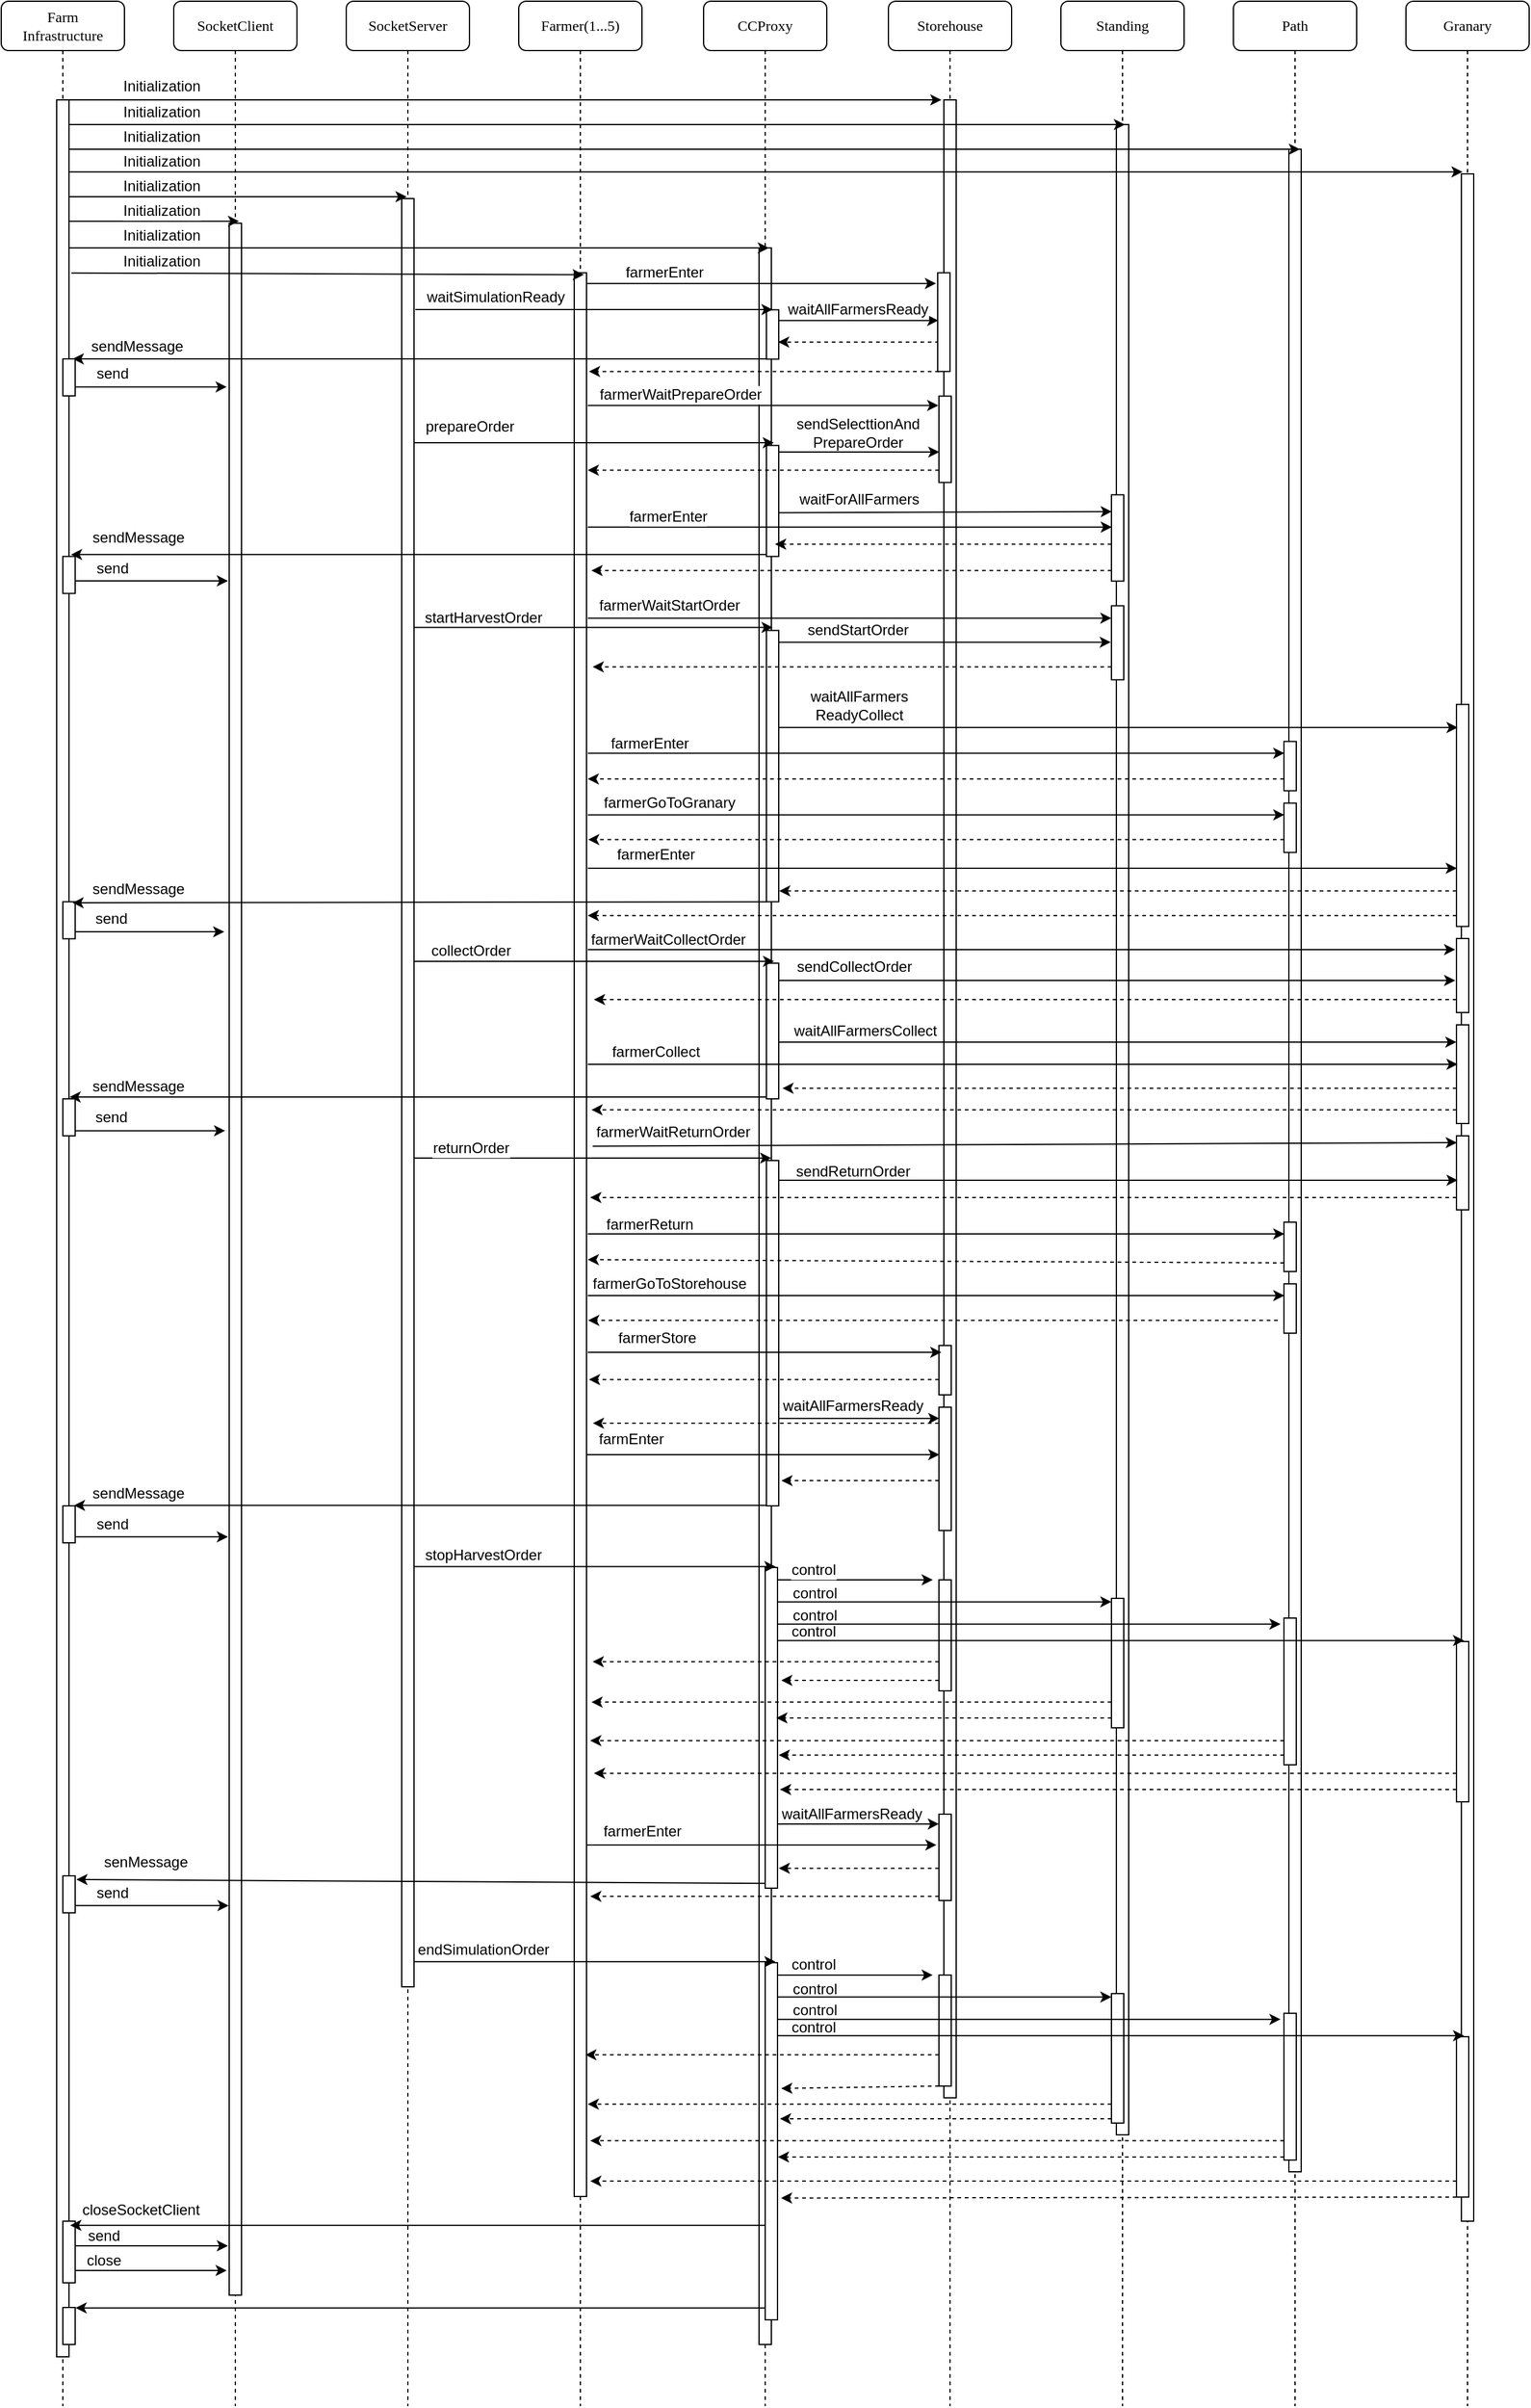 <mxfile version="12.8.5"><diagram name="Page-1" id="13e1069c-82ec-6db2-03f1-153e76fe0fe0"><mxGraphModel dx="2836" dy="1050" grid="1" gridSize="10" guides="1" tooltips="1" connect="1" arrows="1" fold="1" page="1" pageScale="1" pageWidth="1100" pageHeight="850" background="#ffffff" math="0" shadow="0"><root><mxCell id="0"/><mxCell id="1" parent="0"/><mxCell id="4a1-ibxhv5awz40daSbl-135" value="SocketServer" style="shape=umlLifeline;perimeter=lifelinePerimeter;whiteSpace=wrap;html=1;container=1;collapsible=0;recursiveResize=0;outlineConnect=0;rounded=1;shadow=0;comic=0;labelBackgroundColor=none;strokeWidth=1;fontFamily=Verdana;fontSize=12;align=center;" vertex="1" parent="1"><mxGeometry x="100" y="80" width="100" height="1950" as="geometry"/></mxCell><mxCell id="4a1-ibxhv5awz40daSbl-139" value="" style="html=1;points=[];perimeter=orthogonalPerimeter;rounded=0;shadow=0;comic=0;labelBackgroundColor=none;strokeWidth=1;fontFamily=Verdana;fontSize=12;align=center;" vertex="1" parent="4a1-ibxhv5awz40daSbl-135"><mxGeometry x="45" y="160" width="10" height="1450" as="geometry"/></mxCell><mxCell id="7baba1c4bc27f4b0-2" value="Farmer(1...5)" style="shape=umlLifeline;perimeter=lifelinePerimeter;whiteSpace=wrap;html=1;container=1;collapsible=0;recursiveResize=0;outlineConnect=0;rounded=1;shadow=0;comic=0;labelBackgroundColor=none;strokeWidth=1;fontFamily=Verdana;fontSize=12;align=center;" parent="1" vertex="1"><mxGeometry x="240" y="80" width="100" height="1950" as="geometry"/></mxCell><mxCell id="CkXlEKHCraujUas4JmDw-2" value="" style="html=1;points=[];perimeter=orthogonalPerimeter;rounded=0;shadow=0;comic=0;labelBackgroundColor=none;strokeWidth=1;fontFamily=Verdana;fontSize=12;align=center;" parent="7baba1c4bc27f4b0-2" vertex="1"><mxGeometry x="45" y="220.21" width="10" height="1559.79" as="geometry"/></mxCell><mxCell id="7baba1c4bc27f4b0-3" value="CCProxy" style="shape=umlLifeline;perimeter=lifelinePerimeter;whiteSpace=wrap;html=1;container=1;collapsible=0;recursiveResize=0;outlineConnect=0;rounded=1;shadow=0;comic=0;labelBackgroundColor=none;strokeWidth=1;fontFamily=Verdana;fontSize=12;align=center;" parent="1" vertex="1"><mxGeometry x="390" y="80" width="100" height="1950" as="geometry"/></mxCell><mxCell id="4a1-ibxhv5awz40daSbl-93" value="" style="html=1;points=[];perimeter=orthogonalPerimeter;rounded=0;shadow=0;comic=0;labelBackgroundColor=none;strokeWidth=1;fontFamily=Verdana;fontSize=12;align=center;" vertex="1" parent="7baba1c4bc27f4b0-3"><mxGeometry x="45" y="200" width="10" height="1700" as="geometry"/></mxCell><mxCell id="4a1-ibxhv5awz40daSbl-35" value="" style="html=1;points=[];perimeter=orthogonalPerimeter;rounded=0;shadow=0;comic=0;labelBackgroundColor=none;strokeWidth=1;fontFamily=Verdana;fontSize=12;align=center;" vertex="1" parent="7baba1c4bc27f4b0-3"><mxGeometry x="51" y="250.2" width="10" height="40" as="geometry"/></mxCell><mxCell id="4a1-ibxhv5awz40daSbl-47" value="" style="html=1;points=[];perimeter=orthogonalPerimeter;rounded=0;shadow=0;comic=0;labelBackgroundColor=none;strokeWidth=1;fontFamily=Verdana;fontSize=12;align=center;" vertex="1" parent="7baba1c4bc27f4b0-3"><mxGeometry x="51" y="360.2" width="10" height="90" as="geometry"/></mxCell><mxCell id="4a1-ibxhv5awz40daSbl-62" value="" style="html=1;points=[];perimeter=orthogonalPerimeter;rounded=0;shadow=0;comic=0;labelBackgroundColor=none;strokeWidth=1;fontFamily=Verdana;fontSize=12;align=center;" vertex="1" parent="7baba1c4bc27f4b0-3"><mxGeometry x="51" y="510.2" width="10" height="220" as="geometry"/></mxCell><mxCell id="4a1-ibxhv5awz40daSbl-100" value="" style="html=1;points=[];perimeter=orthogonalPerimeter;rounded=0;shadow=0;comic=0;labelBackgroundColor=none;strokeWidth=1;fontFamily=Verdana;fontSize=12;align=center;" vertex="1" parent="7baba1c4bc27f4b0-3"><mxGeometry x="51" y="779.99" width="10" height="110" as="geometry"/></mxCell><mxCell id="4a1-ibxhv5awz40daSbl-115" value="" style="html=1;points=[];perimeter=orthogonalPerimeter;rounded=0;shadow=0;comic=0;labelBackgroundColor=none;strokeWidth=1;fontFamily=Verdana;fontSize=12;align=center;" vertex="1" parent="7baba1c4bc27f4b0-3"><mxGeometry x="51" y="939.99" width="10" height="280.01" as="geometry"/></mxCell><mxCell id="7baba1c4bc27f4b0-4" value="Storehouse" style="shape=umlLifeline;perimeter=lifelinePerimeter;whiteSpace=wrap;html=1;container=1;collapsible=0;recursiveResize=0;outlineConnect=0;rounded=1;shadow=0;comic=0;labelBackgroundColor=none;strokeWidth=1;fontFamily=Verdana;fontSize=12;align=center;" parent="1" vertex="1"><mxGeometry x="540" y="80" width="100" height="1950" as="geometry"/></mxCell><mxCell id="7baba1c4bc27f4b0-16" value="" style="html=1;points=[];perimeter=orthogonalPerimeter;rounded=0;shadow=0;comic=0;labelBackgroundColor=none;strokeWidth=1;fontFamily=Verdana;fontSize=12;align=center;" parent="7baba1c4bc27f4b0-4" vertex="1"><mxGeometry x="45" y="80" width="10" height="1620" as="geometry"/></mxCell><mxCell id="4a1-ibxhv5awz40daSbl-44" value="" style="html=1;points=[];perimeter=orthogonalPerimeter;rounded=0;shadow=0;comic=0;labelBackgroundColor=none;strokeWidth=1;fontFamily=Verdana;fontSize=12;align=center;" vertex="1" parent="7baba1c4bc27f4b0-4"><mxGeometry x="41" y="320.2" width="10" height="70" as="geometry"/></mxCell><mxCell id="4a1-ibxhv5awz40daSbl-129" value="" style="html=1;points=[];perimeter=orthogonalPerimeter;rounded=0;shadow=0;comic=0;labelBackgroundColor=none;strokeWidth=1;fontFamily=Verdana;fontSize=12;align=center;" vertex="1" parent="7baba1c4bc27f4b0-4"><mxGeometry x="41" y="1089.99" width="10" height="40" as="geometry"/></mxCell><mxCell id="4a1-ibxhv5awz40daSbl-180" value="" style="html=1;points=[];perimeter=orthogonalPerimeter;rounded=0;shadow=0;comic=0;labelBackgroundColor=none;strokeWidth=1;fontFamily=Verdana;fontSize=12;align=center;" vertex="1" parent="7baba1c4bc27f4b0-4"><mxGeometry x="41" y="1140" width="10" height="100" as="geometry"/></mxCell><mxCell id="4a1-ibxhv5awz40daSbl-196" value="" style="html=1;points=[];perimeter=orthogonalPerimeter;rounded=0;shadow=0;comic=0;labelBackgroundColor=none;strokeWidth=1;fontFamily=Verdana;fontSize=12;align=center;" vertex="1" parent="7baba1c4bc27f4b0-4"><mxGeometry x="41" y="1280" width="10" height="90" as="geometry"/></mxCell><mxCell id="4a1-ibxhv5awz40daSbl-221" value="" style="html=1;points=[];perimeter=orthogonalPerimeter;rounded=0;shadow=0;comic=0;labelBackgroundColor=none;strokeWidth=1;fontFamily=Verdana;fontSize=12;align=center;" vertex="1" parent="7baba1c4bc27f4b0-4"><mxGeometry x="41" y="1470" width="10" height="70" as="geometry"/></mxCell><mxCell id="7baba1c4bc27f4b0-5" value="Standing" style="shape=umlLifeline;perimeter=lifelinePerimeter;whiteSpace=wrap;html=1;container=1;collapsible=0;recursiveResize=0;outlineConnect=0;rounded=1;shadow=0;comic=0;labelBackgroundColor=none;strokeWidth=1;fontFamily=Verdana;fontSize=12;align=center;" parent="1" vertex="1"><mxGeometry x="680" y="80" width="100" height="1950" as="geometry"/></mxCell><mxCell id="7baba1c4bc27f4b0-19" value="&lt;span style=&quot;color: rgba(0 , 0 , 0 , 0) ; font-family: monospace ; font-size: 0px&quot;&gt;%3CmxGraphModel%3E%3Croot%3E%3CmxCell%20id%3D%220%22%2F%3E%3CmxCell%20id%3D%221%22%20parent%3D%220%22%2F%3E%3CmxCell%20id%3D%222%22%20value%3D%22Standing%22%20style%3D%22shape%3DumlLifeline%3Bperimeter%3DlifelinePerimeter%3BwhiteSpace%3Dwrap%3Bhtml%3D1%3Bcontainer%3D1%3Bcollapsible%3D0%3BrecursiveResize%3D0%3BoutlineConnect%3D0%3Brounded%3D1%3Bshadow%3D0%3Bcomic%3D0%3BlabelBackgroundColor%3Dnone%3BstrokeWidth%3D1%3BfontFamily%3DVerdana%3BfontSize%3D12%3Balign%3Dcenter%3B%22%20vertex%3D%221%22%20parent%3D%221%22%3E%3CmxGeometry%20x%3D%22680%22%20y%3D%2280%22%20width%3D%22100%22%20height%3D%22580%22%20as%3D%22geometry%22%2F%3E%3C%2FmxCell%3E%3CmxCell%20id%3D%223%22%20value%3D%22%22%20style%3D%22html%3D1%3Bpoints%3D%5B%5D%3Bperimeter%3DorthogonalPerimeter%3Brounded%3D0%3Bshadow%3D0%3Bcomic%3D0%3BlabelBackgroundColor%3Dnone%3BstrokeWidth%3D1%3BfontFamily%3DVerdana%3BfontSize%3D12%3Balign%3Dcenter%3B%22%20vertex%3D%221%22%20parent%3D%222%22%3E%3CmxGeometry%20x%3D%2245%22%20y%3D%2280%22%20width%3D%2210%22%20height%3D%22460%22%20as%3D%22geometry%22%2F%3E%3C%2FmxCell%3E%3C%2Froot%3E%3C%2FmxGraphModel%3E&lt;/span&gt;&lt;span style=&quot;color: rgba(0 , 0 , 0 , 0) ; font-family: monospace ; font-size: 0px&quot;&gt;%3CmxGraphModel%3E%3Croot%3E%3CmxCell%20id%3D%220%22%2F%3E%3CmxCell%20id%3D%221%22%20parent%3D%220%22%2F%3E%3CmxCell%20id%3D%222%22%20value%3D%22Standing%22%20style%3D%22shape%3DumlLifeline%3Bperimeter%3DlifelinePerimeter%3BwhiteSpace%3Dwrap%3Bhtml%3D1%3Bcontainer%3D1%3Bcollapsible%3D0%3BrecursiveResize%3D0%3BoutlineConnect%3D0%3Brounded%3D1%3Bshadow%3D0%3Bcomic%3D0%3BlabelBackgroundColor%3Dnone%3BstrokeWidth%3D1%3BfontFamily%3DVerdana%3BfontSize%3D12%3Balign%3Dcenter%3B%22%20vertex%3D%221%22%20parent%3D%221%22%3E%3CmxGeometry%20x%3D%22680%22%20y%3D%2280%22%20width%3D%22100%22%20height%3D%22580%22%20as%3D%22geometry%22%2F%3E%3C%2FmxCell%3E%3CmxCell%20id%3D%223%22%20value%3D%22%22%20style%3D%22html%3D1%3Bpoints%3D%5B%5D%3Bperimeter%3DorthogonalPerimeter%3Brounded%3D0%3Bshadow%3D0%3Bcomic%3D0%3BlabelBackgroundColor%3Dnone%3BstrokeWidth%3D1%3BfontFamily%3DVerdana%3BfontSize%3D12%3Balign%3Dcenter%3B%22%20vertex%3D%221%22%20parent%3D%222%22%3E%3CmxGeometry%20x%3D%2245%22%20y%3D%2280%22%20width%3D%2210%22%20height%3D%22460%22%20as%3D%22geometry%22%2F%3E%3C%2FmxCell%3E%3C%2Froot%3E%3C%2FmxGraphModel%3E&lt;/span&gt;" style="html=1;points=[];perimeter=orthogonalPerimeter;rounded=0;shadow=0;comic=0;labelBackgroundColor=none;strokeWidth=1;fontFamily=Verdana;fontSize=12;align=center;" parent="7baba1c4bc27f4b0-5" vertex="1"><mxGeometry x="45" y="100" width="10" height="1630" as="geometry"/></mxCell><mxCell id="4a1-ibxhv5awz40daSbl-51" value="" style="html=1;points=[];perimeter=orthogonalPerimeter;rounded=0;shadow=0;comic=0;labelBackgroundColor=none;strokeWidth=1;fontFamily=Verdana;fontSize=12;align=center;" vertex="1" parent="7baba1c4bc27f4b0-5"><mxGeometry x="41" y="400.2" width="10" height="70" as="geometry"/></mxCell><mxCell id="4a1-ibxhv5awz40daSbl-197" value="" style="html=1;points=[];perimeter=orthogonalPerimeter;rounded=0;shadow=0;comic=0;labelBackgroundColor=none;strokeWidth=1;fontFamily=Verdana;fontSize=12;align=center;" vertex="1" parent="7baba1c4bc27f4b0-5"><mxGeometry x="41" y="1295" width="10" height="105" as="geometry"/></mxCell><mxCell id="7baba1c4bc27f4b0-6" value="Path" style="shape=umlLifeline;perimeter=lifelinePerimeter;whiteSpace=wrap;html=1;container=1;collapsible=0;recursiveResize=0;outlineConnect=0;rounded=1;shadow=0;comic=0;labelBackgroundColor=none;strokeWidth=1;fontFamily=Verdana;fontSize=12;align=center;" parent="1" vertex="1"><mxGeometry x="820" y="80" width="100" height="1950" as="geometry"/></mxCell><mxCell id="V5M1DHcLQwdh3jE3gI5y-5" value="&lt;span style=&quot;color: rgba(0 , 0 , 0 , 0) ; font-family: monospace ; font-size: 0px&quot;&gt;%3CmxGraphModel%3E%3Croot%3E%3CmxCell%20id%3D%220%22%2F%3E%3CmxCell%20id%3D%221%22%20parent%3D%220%22%2F%3E%3CmxCell%20id%3D%222%22%20value%3D%22Standing%22%20style%3D%22shape%3DumlLifeline%3Bperimeter%3DlifelinePerimeter%3BwhiteSpace%3Dwrap%3Bhtml%3D1%3Bcontainer%3D1%3Bcollapsible%3D0%3BrecursiveResize%3D0%3BoutlineConnect%3D0%3Brounded%3D1%3Bshadow%3D0%3Bcomic%3D0%3BlabelBackgroundColor%3Dnone%3BstrokeWidth%3D1%3BfontFamily%3DVerdana%3BfontSize%3D12%3Balign%3Dcenter%3B%22%20vertex%3D%221%22%20parent%3D%221%22%3E%3CmxGeometry%20x%3D%22680%22%20y%3D%2280%22%20width%3D%22100%22%20height%3D%22580%22%20as%3D%22geometry%22%2F%3E%3C%2FmxCell%3E%3CmxCell%20id%3D%223%22%20value%3D%22%22%20style%3D%22html%3D1%3Bpoints%3D%5B%5D%3Bperimeter%3DorthogonalPerimeter%3Brounded%3D0%3Bshadow%3D0%3Bcomic%3D0%3BlabelBackgroundColor%3Dnone%3BstrokeWidth%3D1%3BfontFamily%3DVerdana%3BfontSize%3D12%3Balign%3Dcenter%3B%22%20vertex%3D%221%22%20parent%3D%222%22%3E%3CmxGeometry%20x%3D%2245%22%20y%3D%2280%22%20width%3D%2210%22%20height%3D%22460%22%20as%3D%22geometry%22%2F%3E%3C%2FmxCell%3E%3C%2Froot%3E%3C%2FmxGraphModel%3E&lt;/span&gt;&lt;span style=&quot;color: rgba(0 , 0 , 0 , 0) ; font-family: monospace ; font-size: 0px&quot;&gt;%3CmxGraphModel%3E%3Croot%3E%3CmxCell%20id%3D%220%22%2F%3E%3CmxCell%20id%3D%221%22%20parent%3D%220%22%2F%3E%3CmxCell%20id%3D%222%22%20value%3D%22Standing%22%20style%3D%22shape%3DumlLifeline%3Bperimeter%3DlifelinePerimeter%3BwhiteSpace%3Dwrap%3Bhtml%3D1%3Bcontainer%3D1%3Bcollapsible%3D0%3BrecursiveResize%3D0%3BoutlineConnect%3D0%3Brounded%3D1%3Bshadow%3D0%3Bcomic%3D0%3BlabelBackgroundColor%3Dnone%3BstrokeWidth%3D1%3BfontFamily%3DVerdana%3BfontSize%3D12%3Balign%3Dcenter%3B%22%20vertex%3D%221%22%20parent%3D%221%22%3E%3CmxGeometry%20x%3D%22680%22%20y%3D%2280%22%20width%3D%22100%22%20height%3D%22580%22%20as%3D%22geometry%22%2F%3E%3C%2FmxCell%3E%3CmxCell%20id%3D%223%22%20value%3D%22%22%20style%3D%22html%3D1%3Bpoints%3D%5B%5D%3Bperimeter%3DorthogonalPerimeter%3Brounded%3D0%3Bshadow%3D0%3Bcomic%3D0%3BlabelBackgroundColor%3Dnone%3BstrokeWidth%3D1%3BfontFamily%3DVerdana%3BfontSize%3D12%3Balign%3Dcenter%3B%22%20vertex%3D%221%22%20parent%3D%222%22%3E%3CmxGeometry%20x%3D%2245%22%20y%3D%2280%22%20width%3D%2210%22%20height%3D%22460%22%20as%3D%22geometry%22%2F%3E%3C%2FmxCell%3E%3C%2Froot%3E%3C%2FmxGraphModel%3E&lt;/span&gt;" style="html=1;points=[];perimeter=orthogonalPerimeter;rounded=0;shadow=0;comic=0;labelBackgroundColor=none;strokeWidth=1;fontFamily=Verdana;fontSize=12;align=center;" parent="7baba1c4bc27f4b0-6" vertex="1"><mxGeometry x="45" y="120" width="10" height="1640" as="geometry"/></mxCell><mxCell id="4a1-ibxhv5awz40daSbl-82" style="edgeStyle=none;rounded=0;orthogonalLoop=1;jettySize=auto;html=1;entryX=1.033;entryY=0.666;entryDx=0;entryDy=0;entryPerimeter=0;dashed=1;" edge="1" parent="7baba1c4bc27f4b0-6" source="4a1-ibxhv5awz40daSbl-83"><mxGeometry relative="1" as="geometry"><mxPoint x="-523.67" y="679.8" as="targetPoint"/></mxGeometry></mxCell><mxCell id="4a1-ibxhv5awz40daSbl-83" value="" style="html=1;points=[];perimeter=orthogonalPerimeter;rounded=0;shadow=0;comic=0;labelBackgroundColor=none;strokeWidth=1;fontFamily=Verdana;fontSize=12;align=center;" vertex="1" parent="7baba1c4bc27f4b0-6"><mxGeometry x="41" y="650.2" width="10" height="40" as="geometry"/></mxCell><mxCell id="4a1-ibxhv5awz40daSbl-84" style="edgeStyle=none;rounded=0;orthogonalLoop=1;jettySize=auto;html=1;entryX=0.033;entryY=0.238;entryDx=0;entryDy=0;entryPerimeter=0;" edge="1" parent="7baba1c4bc27f4b0-6" target="4a1-ibxhv5awz40daSbl-83"><mxGeometry relative="1" as="geometry"><mxPoint x="-524" y="659.72" as="sourcePoint"/></mxGeometry></mxCell><mxCell id="4a1-ibxhv5awz40daSbl-85" value="farmerGoToGranary" style="text;html=1;align=center;verticalAlign=middle;resizable=0;points=[];labelBackgroundColor=none;" vertex="1" connectable="0" parent="4a1-ibxhv5awz40daSbl-84"><mxGeometry x="-0.825" y="-2" relative="1" as="geometry"><mxPoint x="15.83" y="-11.52" as="offset"/></mxGeometry></mxCell><mxCell id="4a1-ibxhv5awz40daSbl-120" style="edgeStyle=none;rounded=0;orthogonalLoop=1;jettySize=auto;html=1;entryX=1.033;entryY=0.666;entryDx=0;entryDy=0;entryPerimeter=0;dashed=1;" edge="1" parent="7baba1c4bc27f4b0-6"><mxGeometry relative="1" as="geometry"><mxPoint x="-523.67" y="1069.59" as="targetPoint"/><mxPoint x="36" y="1069.59" as="sourcePoint"/></mxGeometry></mxCell><mxCell id="4a1-ibxhv5awz40daSbl-121" value="" style="html=1;points=[];perimeter=orthogonalPerimeter;rounded=0;shadow=0;comic=0;labelBackgroundColor=none;strokeWidth=1;fontFamily=Verdana;fontSize=12;align=center;" vertex="1" parent="7baba1c4bc27f4b0-6"><mxGeometry x="41" y="1039.99" width="10" height="40" as="geometry"/></mxCell><mxCell id="4a1-ibxhv5awz40daSbl-122" style="edgeStyle=none;rounded=0;orthogonalLoop=1;jettySize=auto;html=1;entryX=0.033;entryY=0.238;entryDx=0;entryDy=0;entryPerimeter=0;" edge="1" parent="7baba1c4bc27f4b0-6" target="4a1-ibxhv5awz40daSbl-121"><mxGeometry relative="1" as="geometry"><mxPoint x="-524" y="1049.51" as="sourcePoint"/></mxGeometry></mxCell><mxCell id="4a1-ibxhv5awz40daSbl-123" value="farmerGoToStorehouse" style="text;html=1;align=center;verticalAlign=middle;resizable=0;points=[];labelBackgroundColor=none;" vertex="1" connectable="0" parent="4a1-ibxhv5awz40daSbl-122"><mxGeometry x="-0.825" y="-2" relative="1" as="geometry"><mxPoint x="15.83" y="-11.52" as="offset"/></mxGeometry></mxCell><mxCell id="4a1-ibxhv5awz40daSbl-124" style="edgeStyle=none;rounded=0;orthogonalLoop=1;jettySize=auto;html=1;entryX=1;entryY=0.282;entryDx=0;entryDy=0;entryPerimeter=0;dashed=1;exitX=0;exitY=0.825;exitDx=0;exitDy=0;exitPerimeter=0;" edge="1" parent="7baba1c4bc27f4b0-6" source="4a1-ibxhv5awz40daSbl-125"><mxGeometry relative="1" as="geometry"><mxPoint x="-524" y="1020.371" as="targetPoint"/><mxPoint x="46" y="1009.78" as="sourcePoint"/></mxGeometry></mxCell><mxCell id="4a1-ibxhv5awz40daSbl-125" value="" style="html=1;points=[];perimeter=orthogonalPerimeter;rounded=0;shadow=0;comic=0;labelBackgroundColor=none;strokeWidth=1;fontFamily=Verdana;fontSize=12;align=center;" vertex="1" parent="7baba1c4bc27f4b0-6"><mxGeometry x="41" y="989.99" width="10" height="40" as="geometry"/></mxCell><mxCell id="4a1-ibxhv5awz40daSbl-126" style="edgeStyle=none;rounded=0;orthogonalLoop=1;jettySize=auto;html=1;entryX=0.033;entryY=0.238;entryDx=0;entryDy=0;entryPerimeter=0;" edge="1" parent="7baba1c4bc27f4b0-6" target="4a1-ibxhv5awz40daSbl-125"><mxGeometry relative="1" as="geometry"><mxPoint x="-524" y="999.51" as="sourcePoint"/></mxGeometry></mxCell><mxCell id="4a1-ibxhv5awz40daSbl-127" value="farmerReturn" style="text;html=1;align=center;verticalAlign=middle;resizable=0;points=[];labelBackgroundColor=none;" vertex="1" connectable="0" parent="4a1-ibxhv5awz40daSbl-126"><mxGeometry x="-0.825" y="-2" relative="1" as="geometry"><mxPoint y="-9.86" as="offset"/></mxGeometry></mxCell><mxCell id="4a1-ibxhv5awz40daSbl-198" value="" style="html=1;points=[];perimeter=orthogonalPerimeter;rounded=0;shadow=0;comic=0;labelBackgroundColor=none;strokeWidth=1;fontFamily=Verdana;fontSize=12;align=center;" vertex="1" parent="7baba1c4bc27f4b0-6"><mxGeometry x="41" y="1311" width="10" height="119" as="geometry"/></mxCell><mxCell id="7baba1c4bc27f4b0-7" value="Granary" style="shape=umlLifeline;perimeter=lifelinePerimeter;whiteSpace=wrap;html=1;container=1;collapsible=0;recursiveResize=0;outlineConnect=0;rounded=1;shadow=0;comic=0;labelBackgroundColor=none;strokeWidth=1;fontFamily=Verdana;fontSize=12;align=center;" parent="1" vertex="1"><mxGeometry x="960" y="80" width="100" height="1950" as="geometry"/></mxCell><mxCell id="V5M1DHcLQwdh3jE3gI5y-6" value="&lt;span style=&quot;color: rgba(0 , 0 , 0 , 0) ; font-family: monospace ; font-size: 0px&quot;&gt;%3CmxGraphModel%3E%3Croot%3E%3CmxCell%20id%3D%220%22%2F%3E%3CmxCell%20id%3D%221%22%20parent%3D%220%22%2F%3E%3CmxCell%20id%3D%222%22%20value%3D%22Standing%22%20style%3D%22shape%3DumlLifeline%3Bperimeter%3DlifelinePerimeter%3BwhiteSpace%3Dwrap%3Bhtml%3D1%3Bcontainer%3D1%3Bcollapsible%3D0%3BrecursiveResize%3D0%3BoutlineConnect%3D0%3Brounded%3D1%3Bshadow%3D0%3Bcomic%3D0%3BlabelBackgroundColor%3Dnone%3BstrokeWidth%3D1%3BfontFamily%3DVerdana%3BfontSize%3D12%3Balign%3Dcenter%3B%22%20vertex%3D%221%22%20parent%3D%221%22%3E%3CmxGeometry%20x%3D%22680%22%20y%3D%2280%22%20width%3D%22100%22%20height%3D%22580%22%20as%3D%22geometry%22%2F%3E%3C%2FmxCell%3E%3CmxCell%20id%3D%223%22%20value%3D%22%22%20style%3D%22html%3D1%3Bpoints%3D%5B%5D%3Bperimeter%3DorthogonalPerimeter%3Brounded%3D0%3Bshadow%3D0%3Bcomic%3D0%3BlabelBackgroundColor%3Dnone%3BstrokeWidth%3D1%3BfontFamily%3DVerdana%3BfontSize%3D12%3Balign%3Dcenter%3B%22%20vertex%3D%221%22%20parent%3D%222%22%3E%3CmxGeometry%20x%3D%2245%22%20y%3D%2280%22%20width%3D%2210%22%20height%3D%22460%22%20as%3D%22geometry%22%2F%3E%3C%2FmxCell%3E%3C%2Froot%3E%3C%2FmxGraphModel%3E&lt;/span&gt;&lt;span style=&quot;color: rgba(0 , 0 , 0 , 0) ; font-family: monospace ; font-size: 0px&quot;&gt;%3CmxGraphModel%3E%3Croot%3E%3CmxCell%20id%3D%220%22%2F%3E%3CmxCell%20id%3D%221%22%20parent%3D%220%22%2F%3E%3CmxCell%20id%3D%222%22%20value%3D%22Standing%22%20style%3D%22shape%3DumlLifeline%3Bperimeter%3DlifelinePerimeter%3BwhiteSpace%3Dwrap%3Bhtml%3D1%3Bcontainer%3D1%3Bcollapsible%3D0%3BrecursiveResize%3D0%3BoutlineConnect%3D0%3Brounded%3D1%3Bshadow%3D0%3Bcomic%3D0%3BlabelBackgroundColor%3Dnone%3BstrokeWidth%3D1%3BfontFamily%3DVerdana%3BfontSize%3D12%3Balign%3Dcenter%3B%22%20vertex%3D%221%22%20parent%3D%221%22%3E%3CmxGeometry%20x%3D%22680%22%20y%3D%2280%22%20width%3D%22100%22%20height%3D%22580%22%20as%3D%22geometry%22%2F%3E%3C%2FmxCell%3E%3CmxCell%20id%3D%223%22%20value%3D%22%22%20style%3D%22html%3D1%3Bpoints%3D%5B%5D%3Bperimeter%3DorthogonalPerimeter%3Brounded%3D0%3Bshadow%3D0%3Bcomic%3D0%3BlabelBackgroundColor%3Dnone%3BstrokeWidth%3D1%3BfontFamily%3DVerdana%3BfontSize%3D12%3Balign%3Dcenter%3B%22%20vertex%3D%221%22%20parent%3D%222%22%3E%3CmxGeometry%20x%3D%2245%22%20y%3D%2280%22%20width%3D%2210%22%20height%3D%22460%22%20as%3D%22geometry%22%2F%3E%3C%2FmxCell%3E%3C%2Froot%3E%3C%2FmxGraphModel%3E&lt;/span&gt;" style="html=1;points=[];perimeter=orthogonalPerimeter;rounded=0;shadow=0;comic=0;labelBackgroundColor=none;strokeWidth=1;fontFamily=Verdana;fontSize=12;align=center;" parent="7baba1c4bc27f4b0-7" vertex="1"><mxGeometry x="45" y="140" width="10" height="1660" as="geometry"/></mxCell><mxCell id="4a1-ibxhv5awz40daSbl-75" value="" style="html=1;points=[];perimeter=orthogonalPerimeter;rounded=0;shadow=0;comic=0;labelBackgroundColor=none;strokeWidth=1;fontFamily=Verdana;fontSize=12;align=center;" vertex="1" parent="7baba1c4bc27f4b0-7"><mxGeometry x="41" y="570.2" width="10" height="180" as="geometry"/></mxCell><mxCell id="4a1-ibxhv5awz40daSbl-97" value="" style="html=1;points=[];perimeter=orthogonalPerimeter;rounded=0;shadow=0;comic=0;labelBackgroundColor=none;strokeWidth=1;fontFamily=Verdana;fontSize=12;align=center;" vertex="1" parent="7baba1c4bc27f4b0-7"><mxGeometry x="41" y="759.99" width="10" height="60" as="geometry"/></mxCell><mxCell id="4a1-ibxhv5awz40daSbl-105" value="" style="html=1;points=[];perimeter=orthogonalPerimeter;rounded=0;shadow=0;comic=0;labelBackgroundColor=none;strokeWidth=1;fontFamily=Verdana;fontSize=12;align=center;" vertex="1" parent="7baba1c4bc27f4b0-7"><mxGeometry x="41" y="829.99" width="10" height="80" as="geometry"/></mxCell><mxCell id="4a1-ibxhv5awz40daSbl-112" value="" style="html=1;points=[];perimeter=orthogonalPerimeter;rounded=0;shadow=0;comic=0;labelBackgroundColor=none;strokeWidth=1;fontFamily=Verdana;fontSize=12;align=center;" vertex="1" parent="7baba1c4bc27f4b0-7"><mxGeometry x="41" y="919.99" width="10" height="60" as="geometry"/></mxCell><mxCell id="4a1-ibxhv5awz40daSbl-199" value="" style="html=1;points=[];perimeter=orthogonalPerimeter;rounded=0;shadow=0;comic=0;labelBackgroundColor=none;strokeWidth=1;fontFamily=Verdana;fontSize=12;align=center;" vertex="1" parent="7baba1c4bc27f4b0-7"><mxGeometry x="41" y="1330" width="10" height="130" as="geometry"/></mxCell><mxCell id="7baba1c4bc27f4b0-8" value="Farm&lt;br&gt;Infrastructure" style="shape=umlLifeline;perimeter=lifelinePerimeter;whiteSpace=wrap;html=1;container=1;collapsible=0;recursiveResize=0;outlineConnect=0;rounded=1;shadow=0;comic=0;labelBackgroundColor=none;strokeWidth=1;fontFamily=Verdana;fontSize=12;align=center;" parent="1" vertex="1"><mxGeometry x="-180" y="80" width="100" height="1950" as="geometry"/></mxCell><mxCell id="7baba1c4bc27f4b0-9" value="" style="html=1;points=[];perimeter=orthogonalPerimeter;rounded=0;shadow=0;comic=0;labelBackgroundColor=none;strokeWidth=1;fontFamily=Verdana;fontSize=12;align=center;" parent="7baba1c4bc27f4b0-8" vertex="1"><mxGeometry x="45" y="80" width="10" height="1830" as="geometry"/></mxCell><mxCell id="4a1-ibxhv5awz40daSbl-149" value="" style="html=1;points=[];perimeter=orthogonalPerimeter;rounded=0;shadow=0;comic=0;labelBackgroundColor=none;strokeWidth=1;fontFamily=Verdana;fontSize=12;align=center;" vertex="1" parent="7baba1c4bc27f4b0-8"><mxGeometry x="50" y="290" width="10" height="30" as="geometry"/></mxCell><mxCell id="4a1-ibxhv5awz40daSbl-155" value="" style="html=1;points=[];perimeter=orthogonalPerimeter;rounded=0;shadow=0;comic=0;labelBackgroundColor=none;strokeWidth=1;fontFamily=Verdana;fontSize=12;align=center;" vertex="1" parent="7baba1c4bc27f4b0-8"><mxGeometry x="50" y="450.2" width="10" height="30" as="geometry"/></mxCell><mxCell id="4a1-ibxhv5awz40daSbl-230" value="" style="html=1;points=[];perimeter=orthogonalPerimeter;rounded=0;shadow=0;comic=0;labelBackgroundColor=none;strokeWidth=1;fontFamily=Verdana;fontSize=12;align=center;" vertex="1" parent="7baba1c4bc27f4b0-8"><mxGeometry x="50" y="1520" width="10" height="30" as="geometry"/></mxCell><mxCell id="V5M1DHcLQwdh3jE3gI5y-8" style="rounded=0;orthogonalLoop=1;jettySize=auto;html=1;entryX=-0.2;entryY=0;entryDx=0;entryDy=0;entryPerimeter=0;" parent="1" source="7baba1c4bc27f4b0-9" target="7baba1c4bc27f4b0-16" edge="1"><mxGeometry relative="1" as="geometry"/></mxCell><mxCell id="4a1-ibxhv5awz40daSbl-29" value="Initialization" style="text;html=1;align=center;verticalAlign=middle;resizable=0;points=[];labelBackgroundColor=#ffffff;" vertex="1" connectable="0" parent="V5M1DHcLQwdh3jE3gI5y-8"><mxGeometry x="-0.661" y="-1" relative="1" as="geometry"><mxPoint x="-45" y="-11.92" as="offset"/></mxGeometry></mxCell><mxCell id="V5M1DHcLQwdh3jE3gI5y-9" style="edgeStyle=none;rounded=0;orthogonalLoop=1;jettySize=auto;html=1;entryX=0.7;entryY=0;entryDx=0;entryDy=0;entryPerimeter=0;" parent="1" source="7baba1c4bc27f4b0-9" target="7baba1c4bc27f4b0-19" edge="1"><mxGeometry relative="1" as="geometry"/></mxCell><mxCell id="4a1-ibxhv5awz40daSbl-30" value="Initialization" style="text;html=1;align=center;verticalAlign=middle;resizable=0;points=[];labelBackgroundColor=#ffffff;" vertex="1" connectable="0" parent="V5M1DHcLQwdh3jE3gI5y-9"><mxGeometry x="-0.421" relative="1" as="geometry"><mxPoint x="-173" y="-10" as="offset"/></mxGeometry></mxCell><mxCell id="V5M1DHcLQwdh3jE3gI5y-10" style="edgeStyle=none;rounded=0;orthogonalLoop=1;jettySize=auto;html=1;entryX=0.9;entryY=0;entryDx=0;entryDy=0;entryPerimeter=0;" parent="1" source="7baba1c4bc27f4b0-9" target="V5M1DHcLQwdh3jE3gI5y-5" edge="1"><mxGeometry relative="1" as="geometry"/></mxCell><mxCell id="4a1-ibxhv5awz40daSbl-31" value="Initialization" style="text;html=1;align=center;verticalAlign=middle;resizable=0;points=[];labelBackgroundColor=#ffffff;" vertex="1" connectable="0" parent="V5M1DHcLQwdh3jE3gI5y-10"><mxGeometry x="-0.83" y="1" relative="1" as="geometry"><mxPoint x="-10" y="-9" as="offset"/></mxGeometry></mxCell><mxCell id="V5M1DHcLQwdh3jE3gI5y-11" style="edgeStyle=none;rounded=0;orthogonalLoop=1;jettySize=auto;html=1;entryX=0.1;entryY=-0.001;entryDx=0;entryDy=0;entryPerimeter=0;" parent="1" source="7baba1c4bc27f4b0-9" target="V5M1DHcLQwdh3jE3gI5y-6" edge="1"><mxGeometry relative="1" as="geometry"/></mxCell><mxCell id="4a1-ibxhv5awz40daSbl-32" value="Initialization" style="text;html=1;align=center;verticalAlign=middle;resizable=0;points=[];labelBackgroundColor=none;" vertex="1" connectable="0" parent="V5M1DHcLQwdh3jE3gI5y-11"><mxGeometry x="-0.848" y="2" relative="1" as="geometry"><mxPoint x="-11" y="-6.16" as="offset"/></mxGeometry></mxCell><mxCell id="V5M1DHcLQwdh3jE3gI5y-17" style="edgeStyle=none;rounded=0;orthogonalLoop=1;jettySize=auto;html=1;entryX=1;entryY=0.174;entryDx=0;entryDy=0;entryPerimeter=0;dashed=1;" parent="1" edge="1"><mxGeometry relative="1" as="geometry"><mxPoint x="290" y="240.02" as="targetPoint"/><Array as="points"><mxPoint x="440" y="240"/></Array></mxGeometry></mxCell><mxCell id="4a1-ibxhv5awz40daSbl-42" style="edgeStyle=none;rounded=0;orthogonalLoop=1;jettySize=auto;html=1;entryX=0.95;entryY=0.654;entryDx=0;entryDy=0;entryPerimeter=0;dashed=1;" edge="1" parent="1" target="4a1-ibxhv5awz40daSbl-35"><mxGeometry relative="1" as="geometry"><mxPoint x="581" y="356.36" as="sourcePoint"/></mxGeometry></mxCell><mxCell id="4a1-ibxhv5awz40daSbl-43" style="edgeStyle=none;rounded=0;orthogonalLoop=1;jettySize=auto;html=1;dashed=1;" edge="1" parent="1"><mxGeometry relative="1" as="geometry"><mxPoint x="581" y="380.2" as="sourcePoint"/><mxPoint x="297" y="380.2" as="targetPoint"/></mxGeometry></mxCell><mxCell id="4a1-ibxhv5awz40daSbl-37" value="" style="html=1;points=[];perimeter=orthogonalPerimeter;rounded=0;shadow=0;comic=0;labelBackgroundColor=none;strokeWidth=1;fontFamily=Verdana;fontSize=12;align=center;" vertex="1" parent="1"><mxGeometry x="580" y="300.21" width="10" height="80" as="geometry"/></mxCell><mxCell id="4a1-ibxhv5awz40daSbl-38" style="edgeStyle=none;rounded=0;orthogonalLoop=1;jettySize=auto;html=1;entryX=-0.133;entryY=0.108;entryDx=0;entryDy=0;entryPerimeter=0;" edge="1" parent="1" source="CkXlEKHCraujUas4JmDw-2" target="4a1-ibxhv5awz40daSbl-37"><mxGeometry relative="1" as="geometry"/></mxCell><mxCell id="4a1-ibxhv5awz40daSbl-39" value="farmerEnter" style="text;html=1;align=center;verticalAlign=middle;resizable=0;points=[];labelBackgroundColor=#ffffff;" vertex="1" connectable="0" parent="4a1-ibxhv5awz40daSbl-38"><mxGeometry x="-0.557" y="1" relative="1" as="geometry"><mxPoint y="-7.64" as="offset"/></mxGeometry></mxCell><mxCell id="4a1-ibxhv5awz40daSbl-40" style="edgeStyle=none;rounded=0;orthogonalLoop=1;jettySize=auto;html=1;entryX=-0.05;entryY=0.358;entryDx=0;entryDy=0;entryPerimeter=0;" edge="1" parent="1" source="4a1-ibxhv5awz40daSbl-35"><mxGeometry relative="1" as="geometry"><mxPoint x="580.5" y="338.84" as="targetPoint"/></mxGeometry></mxCell><mxCell id="4a1-ibxhv5awz40daSbl-41" value="waitAllFarmersReady" style="text;html=1;align=center;verticalAlign=middle;resizable=0;points=[];labelBackgroundColor=#ffffff;" vertex="1" connectable="0" parent="4a1-ibxhv5awz40daSbl-40"><mxGeometry x="-0.338" y="3" relative="1" as="geometry"><mxPoint x="20.83" y="-5.64" as="offset"/></mxGeometry></mxCell><mxCell id="4a1-ibxhv5awz40daSbl-45" style="edgeStyle=none;rounded=0;orthogonalLoop=1;jettySize=auto;html=1;entryX=-0.05;entryY=0.108;entryDx=0;entryDy=0;entryPerimeter=0;" edge="1" parent="1" target="4a1-ibxhv5awz40daSbl-44"><mxGeometry relative="1" as="geometry"><mxPoint x="296" y="407.76" as="sourcePoint"/></mxGeometry></mxCell><mxCell id="4a1-ibxhv5awz40daSbl-46" value="farmerWaitPrepareOrder" style="text;html=1;align=center;verticalAlign=middle;resizable=0;points=[];labelBackgroundColor=#ffffff;" vertex="1" connectable="0" parent="4a1-ibxhv5awz40daSbl-45"><mxGeometry x="-0.588" y="-1" relative="1" as="geometry"><mxPoint x="16.67" y="-9.64" as="offset"/></mxGeometry></mxCell><mxCell id="4a1-ibxhv5awz40daSbl-48" style="edgeStyle=none;rounded=0;orthogonalLoop=1;jettySize=auto;html=1;entryX=0.033;entryY=0.648;entryDx=0;entryDy=0;entryPerimeter=0;" edge="1" parent="1" source="4a1-ibxhv5awz40daSbl-47" target="4a1-ibxhv5awz40daSbl-44"><mxGeometry relative="1" as="geometry"/></mxCell><mxCell id="4a1-ibxhv5awz40daSbl-49" value="sendSelecttionAnd&lt;br&gt;PrepareOrder" style="text;html=1;align=center;verticalAlign=middle;resizable=0;points=[];labelBackgroundColor=none;" vertex="1" connectable="0" parent="4a1-ibxhv5awz40daSbl-48"><mxGeometry x="-0.293" y="-1" relative="1" as="geometry"><mxPoint x="17.5" y="-16.36" as="offset"/></mxGeometry></mxCell><mxCell id="4a1-ibxhv5awz40daSbl-50" style="edgeStyle=none;rounded=0;orthogonalLoop=1;jettySize=auto;html=1;dashed=1;" edge="1" parent="1" source="4a1-ibxhv5awz40daSbl-44"><mxGeometry relative="1" as="geometry"><mxPoint x="296" y="460.2" as="targetPoint"/></mxGeometry></mxCell><mxCell id="4a1-ibxhv5awz40daSbl-52" style="edgeStyle=none;rounded=0;orthogonalLoop=1;jettySize=auto;html=1;entryX=0.033;entryY=0.374;entryDx=0;entryDy=0;entryPerimeter=0;" edge="1" parent="1" target="4a1-ibxhv5awz40daSbl-51"><mxGeometry relative="1" as="geometry"><mxPoint x="296" y="506.38" as="sourcePoint"/></mxGeometry></mxCell><mxCell id="4a1-ibxhv5awz40daSbl-53" value="farmerEnter" style="text;html=1;align=center;verticalAlign=middle;resizable=0;points=[];labelBackgroundColor=#ffffff;" vertex="1" connectable="0" parent="4a1-ibxhv5awz40daSbl-52"><mxGeometry x="-0.666" relative="1" as="geometry"><mxPoint x="-5.83" y="-8.64" as="offset"/></mxGeometry></mxCell><mxCell id="4a1-ibxhv5awz40daSbl-55" style="edgeStyle=none;rounded=0;orthogonalLoop=1;jettySize=auto;html=1;entryX=0.033;entryY=0.195;entryDx=0;entryDy=0;entryPerimeter=0;exitX=1.033;exitY=0.606;exitDx=0;exitDy=0;exitPerimeter=0;" edge="1" parent="1" source="4a1-ibxhv5awz40daSbl-47" target="4a1-ibxhv5awz40daSbl-51"><mxGeometry relative="1" as="geometry"><mxPoint x="446" y="488.2" as="sourcePoint"/><mxPoint x="721" y="506.2" as="targetPoint"/></mxGeometry></mxCell><mxCell id="4a1-ibxhv5awz40daSbl-56" value="waitForAllFarmers" style="text;html=1;align=center;verticalAlign=middle;resizable=0;points=[];labelBackgroundColor=#ffffff;" vertex="1" connectable="0" parent="4a1-ibxhv5awz40daSbl-55"><mxGeometry x="-0.604" y="1" relative="1" as="geometry"><mxPoint x="10.83" y="-10.16" as="offset"/></mxGeometry></mxCell><mxCell id="4a1-ibxhv5awz40daSbl-57" style="edgeStyle=none;rounded=0;orthogonalLoop=1;jettySize=auto;html=1;dashed=1;" edge="1" parent="1" source="4a1-ibxhv5awz40daSbl-51"><mxGeometry relative="1" as="geometry"><mxPoint x="448" y="520.2" as="targetPoint"/></mxGeometry></mxCell><mxCell id="4a1-ibxhv5awz40daSbl-58" style="edgeStyle=none;rounded=0;orthogonalLoop=1;jettySize=auto;html=1;entryX=1.3;entryY=0.163;entryDx=0;entryDy=0;entryPerimeter=0;dashed=1;" edge="1" parent="1" source="4a1-ibxhv5awz40daSbl-51"><mxGeometry relative="1" as="geometry"><mxPoint x="299" y="541.626" as="targetPoint"/></mxGeometry></mxCell><mxCell id="4a1-ibxhv5awz40daSbl-65" style="edgeStyle=none;rounded=0;orthogonalLoop=1;jettySize=auto;html=1;entryX=1.4;entryY=0.218;entryDx=0;entryDy=0;entryPerimeter=0;dashed=1;" edge="1" parent="1" source="4a1-ibxhv5awz40daSbl-59"><mxGeometry relative="1" as="geometry"><mxPoint x="300" y="619.714" as="targetPoint"/></mxGeometry></mxCell><mxCell id="4a1-ibxhv5awz40daSbl-59" value="" style="html=1;points=[];perimeter=orthogonalPerimeter;rounded=0;shadow=0;comic=0;labelBackgroundColor=none;strokeWidth=1;fontFamily=Verdana;fontSize=12;align=center;" vertex="1" parent="1"><mxGeometry x="721" y="570.2" width="10" height="60" as="geometry"/></mxCell><mxCell id="4a1-ibxhv5awz40daSbl-60" style="edgeStyle=none;rounded=0;orthogonalLoop=1;jettySize=auto;html=1;" edge="1" parent="1"><mxGeometry relative="1" as="geometry"><mxPoint x="296" y="580.2" as="sourcePoint"/><mxPoint x="721" y="580.2" as="targetPoint"/></mxGeometry></mxCell><mxCell id="4a1-ibxhv5awz40daSbl-61" value="farmerWaitStartOrder" style="text;html=1;align=center;verticalAlign=middle;resizable=0;points=[];labelBackgroundColor=#ffffff;" vertex="1" connectable="0" parent="4a1-ibxhv5awz40daSbl-60"><mxGeometry x="-0.74" y="3" relative="1" as="geometry"><mxPoint x="10" y="-7" as="offset"/></mxGeometry></mxCell><mxCell id="4a1-ibxhv5awz40daSbl-63" style="edgeStyle=none;rounded=0;orthogonalLoop=1;jettySize=auto;html=1;entryX=-0.05;entryY=0.492;entryDx=0;entryDy=0;entryPerimeter=0;" edge="1" parent="1" source="4a1-ibxhv5awz40daSbl-62" target="4a1-ibxhv5awz40daSbl-59"><mxGeometry relative="1" as="geometry"/></mxCell><mxCell id="4a1-ibxhv5awz40daSbl-64" value="sendStartOrder" style="text;html=1;align=center;verticalAlign=middle;resizable=0;points=[];labelBackgroundColor=none;" vertex="1" connectable="0" parent="4a1-ibxhv5awz40daSbl-63"><mxGeometry x="-0.628" y="2" relative="1" as="geometry"><mxPoint x="14.17" y="-7.52" as="offset"/></mxGeometry></mxCell><mxCell id="4a1-ibxhv5awz40daSbl-76" style="edgeStyle=none;rounded=0;orthogonalLoop=1;jettySize=auto;html=1;entryX=0.1;entryY=0.104;entryDx=0;entryDy=0;entryPerimeter=0;" edge="1" parent="1" source="4a1-ibxhv5awz40daSbl-62" target="4a1-ibxhv5awz40daSbl-75"><mxGeometry relative="1" as="geometry"/></mxCell><mxCell id="4a1-ibxhv5awz40daSbl-77" value="waitAllFarmers&lt;br&gt;ReadyCollect" style="text;html=1;align=center;verticalAlign=middle;resizable=0;points=[];labelBackgroundColor=#ffffff;" vertex="1" connectable="0" parent="4a1-ibxhv5awz40daSbl-76"><mxGeometry x="-0.855" y="2" relative="1" as="geometry"><mxPoint x="25" y="-15.86" as="offset"/></mxGeometry></mxCell><mxCell id="4a1-ibxhv5awz40daSbl-81" style="edgeStyle=none;rounded=0;orthogonalLoop=1;jettySize=auto;html=1;entryX=1;entryY=0.282;entryDx=0;entryDy=0;entryPerimeter=0;dashed=1;" edge="1" parent="1" source="4a1-ibxhv5awz40daSbl-78"><mxGeometry relative="1" as="geometry"><mxPoint x="296" y="710.581" as="targetPoint"/></mxGeometry></mxCell><mxCell id="4a1-ibxhv5awz40daSbl-78" value="" style="html=1;points=[];perimeter=orthogonalPerimeter;rounded=0;shadow=0;comic=0;labelBackgroundColor=none;strokeWidth=1;fontFamily=Verdana;fontSize=12;align=center;" vertex="1" parent="1"><mxGeometry x="861" y="680.2" width="10" height="40" as="geometry"/></mxCell><mxCell id="4a1-ibxhv5awz40daSbl-79" style="edgeStyle=none;rounded=0;orthogonalLoop=1;jettySize=auto;html=1;entryX=0.033;entryY=0.238;entryDx=0;entryDy=0;entryPerimeter=0;" edge="1" parent="1" target="4a1-ibxhv5awz40daSbl-78"><mxGeometry relative="1" as="geometry"><mxPoint x="296" y="689.72" as="sourcePoint"/></mxGeometry></mxCell><mxCell id="4a1-ibxhv5awz40daSbl-80" value="farmerEnter" style="text;html=1;align=center;verticalAlign=middle;resizable=0;points=[];labelBackgroundColor=none;" vertex="1" connectable="0" parent="4a1-ibxhv5awz40daSbl-79"><mxGeometry x="-0.825" y="-2" relative="1" as="geometry"><mxPoint y="-9.86" as="offset"/></mxGeometry></mxCell><mxCell id="4a1-ibxhv5awz40daSbl-86" style="edgeStyle=none;rounded=0;orthogonalLoop=1;jettySize=auto;html=1;entryX=0.033;entryY=0.738;entryDx=0;entryDy=0;entryPerimeter=0;" edge="1" parent="1" target="4a1-ibxhv5awz40daSbl-75"><mxGeometry relative="1" as="geometry"><mxPoint x="296" y="783.04" as="sourcePoint"/></mxGeometry></mxCell><mxCell id="4a1-ibxhv5awz40daSbl-88" value="farmerEnter" style="text;html=1;align=center;verticalAlign=middle;resizable=0;points=[];labelBackgroundColor=#ffffff;" vertex="1" connectable="0" parent="4a1-ibxhv5awz40daSbl-86"><mxGeometry x="-0.784" y="3" relative="1" as="geometry"><mxPoint x="-20.83" y="-8.24" as="offset"/></mxGeometry></mxCell><mxCell id="4a1-ibxhv5awz40daSbl-89" style="edgeStyle=none;rounded=0;orthogonalLoop=1;jettySize=auto;html=1;entryX=1.033;entryY=0.96;entryDx=0;entryDy=0;entryPerimeter=0;dashed=1;" edge="1" parent="1" source="4a1-ibxhv5awz40daSbl-75" target="4a1-ibxhv5awz40daSbl-62"><mxGeometry relative="1" as="geometry"/></mxCell><mxCell id="4a1-ibxhv5awz40daSbl-92" style="edgeStyle=none;rounded=0;orthogonalLoop=1;jettySize=auto;html=1;entryX=1;entryY=0.36;entryDx=0;entryDy=0;entryPerimeter=0;dashed=1;" edge="1" parent="1" source="4a1-ibxhv5awz40daSbl-75"><mxGeometry relative="1" as="geometry"><mxPoint x="296" y="821.324" as="targetPoint"/></mxGeometry></mxCell><mxCell id="4a1-ibxhv5awz40daSbl-98" style="edgeStyle=none;rounded=0;orthogonalLoop=1;jettySize=auto;html=1;entryX=-0.1;entryY=0.15;entryDx=0;entryDy=0;entryPerimeter=0;" edge="1" parent="1" target="4a1-ibxhv5awz40daSbl-97"><mxGeometry relative="1" as="geometry"><mxPoint x="296" y="848.99" as="sourcePoint"/></mxGeometry></mxCell><mxCell id="4a1-ibxhv5awz40daSbl-99" value="farmerWaitCollectOrder" style="text;html=1;align=center;verticalAlign=middle;resizable=0;points=[];labelBackgroundColor=none;" vertex="1" connectable="0" parent="4a1-ibxhv5awz40daSbl-98"><mxGeometry x="-0.881" y="-2" relative="1" as="geometry"><mxPoint x="23" y="-10.01" as="offset"/></mxGeometry></mxCell><mxCell id="4a1-ibxhv5awz40daSbl-101" style="edgeStyle=none;rounded=0;orthogonalLoop=1;jettySize=auto;html=1;entryX=-0.1;entryY=0.567;entryDx=0;entryDy=0;entryPerimeter=0;" edge="1" parent="1" source="4a1-ibxhv5awz40daSbl-100" target="4a1-ibxhv5awz40daSbl-97"><mxGeometry relative="1" as="geometry"/></mxCell><mxCell id="4a1-ibxhv5awz40daSbl-102" value="sendCollectOrder" style="text;html=1;align=center;verticalAlign=middle;resizable=0;points=[];labelBackgroundColor=#ffffff;" vertex="1" connectable="0" parent="4a1-ibxhv5awz40daSbl-101"><mxGeometry x="-0.779" y="1" relative="1" as="geometry"><mxPoint y="-9.96" as="offset"/></mxGeometry></mxCell><mxCell id="4a1-ibxhv5awz40daSbl-103" style="edgeStyle=none;rounded=0;orthogonalLoop=1;jettySize=auto;html=1;entryX=1.5;entryY=0.408;entryDx=0;entryDy=0;entryPerimeter=0;dashed=1;" edge="1" parent="1" source="4a1-ibxhv5awz40daSbl-97"><mxGeometry relative="1" as="geometry"><mxPoint x="301" y="889.474" as="targetPoint"/></mxGeometry></mxCell><mxCell id="4a1-ibxhv5awz40daSbl-106" style="edgeStyle=none;rounded=0;orthogonalLoop=1;jettySize=auto;html=1;entryX=0.1;entryY=0.4;entryDx=0;entryDy=0;entryPerimeter=0;" edge="1" parent="1" target="4a1-ibxhv5awz40daSbl-105"><mxGeometry relative="1" as="geometry"><mxPoint x="296" y="941.99" as="sourcePoint"/></mxGeometry></mxCell><mxCell id="4a1-ibxhv5awz40daSbl-107" value="farmerCollect" style="text;html=1;align=center;verticalAlign=middle;resizable=0;points=[];labelBackgroundColor=#ffffff;" vertex="1" connectable="0" parent="4a1-ibxhv5awz40daSbl-106"><mxGeometry x="-0.872" y="1" relative="1" as="geometry"><mxPoint x="10" y="-9.02" as="offset"/></mxGeometry></mxCell><mxCell id="4a1-ibxhv5awz40daSbl-108" style="edgeStyle=none;rounded=0;orthogonalLoop=1;jettySize=auto;html=1;entryX=1.3;entryY=0.922;entryDx=0;entryDy=0;entryPerimeter=0;dashed=1;" edge="1" parent="1" source="4a1-ibxhv5awz40daSbl-105" target="4a1-ibxhv5awz40daSbl-100"><mxGeometry relative="1" as="geometry"/></mxCell><mxCell id="4a1-ibxhv5awz40daSbl-109" style="edgeStyle=none;rounded=0;orthogonalLoop=1;jettySize=auto;html=1;entryX=1.3;entryY=0.471;entryDx=0;entryDy=0;entryPerimeter=0;dashed=1;" edge="1" parent="1" source="4a1-ibxhv5awz40daSbl-105"><mxGeometry relative="1" as="geometry"><mxPoint x="299" y="978.921" as="targetPoint"/></mxGeometry></mxCell><mxCell id="4a1-ibxhv5awz40daSbl-110" style="edgeStyle=none;rounded=0;orthogonalLoop=1;jettySize=auto;html=1;entryX=0;entryY=0.175;entryDx=0;entryDy=0;entryPerimeter=0;" edge="1" parent="1" source="4a1-ibxhv5awz40daSbl-100" target="4a1-ibxhv5awz40daSbl-105"><mxGeometry relative="1" as="geometry"/></mxCell><mxCell id="4a1-ibxhv5awz40daSbl-111" value="waitAllFarmersCollect" style="text;html=1;align=center;verticalAlign=middle;resizable=0;points=[];labelBackgroundColor=#ffffff;" vertex="1" connectable="0" parent="4a1-ibxhv5awz40daSbl-110"><mxGeometry x="-0.884" y="4" relative="1" as="geometry"><mxPoint x="38" y="-4.97" as="offset"/></mxGeometry></mxCell><mxCell id="4a1-ibxhv5awz40daSbl-113" style="edgeStyle=none;rounded=0;orthogonalLoop=1;jettySize=auto;html=1;exitX=1.5;exitY=0.454;exitDx=0;exitDy=0;exitPerimeter=0;entryX=0.035;entryY=0.092;entryDx=0;entryDy=0;entryPerimeter=0;" edge="1" parent="1" source="CkXlEKHCraujUas4JmDw-2" target="4a1-ibxhv5awz40daSbl-112"><mxGeometry relative="1" as="geometry"><mxPoint x="296" y="1013.97" as="sourcePoint"/><mxPoint x="1003" y="1010" as="targetPoint"/></mxGeometry></mxCell><mxCell id="4a1-ibxhv5awz40daSbl-114" value="farmerWaitReturnOrder" style="text;html=1;align=center;verticalAlign=middle;resizable=0;points=[];labelBackgroundColor=#ffffff;" vertex="1" connectable="0" parent="4a1-ibxhv5awz40daSbl-113"><mxGeometry x="-0.85" y="2" relative="1" as="geometry"><mxPoint x="12" y="-9.04" as="offset"/></mxGeometry></mxCell><mxCell id="4a1-ibxhv5awz40daSbl-116" style="edgeStyle=none;rounded=0;orthogonalLoop=1;jettySize=auto;html=1;entryX=0.1;entryY=0.6;entryDx=0;entryDy=0;entryPerimeter=0;" edge="1" parent="1" source="4a1-ibxhv5awz40daSbl-115" target="4a1-ibxhv5awz40daSbl-112"><mxGeometry relative="1" as="geometry"/></mxCell><mxCell id="4a1-ibxhv5awz40daSbl-117" value="sendReturnOrder" style="text;html=1;align=center;verticalAlign=middle;resizable=0;points=[];labelBackgroundColor=none;" vertex="1" connectable="0" parent="4a1-ibxhv5awz40daSbl-116"><mxGeometry x="-0.836" y="-3" relative="1" as="geometry"><mxPoint x="15" y="-10.04" as="offset"/></mxGeometry></mxCell><mxCell id="4a1-ibxhv5awz40daSbl-118" style="edgeStyle=none;rounded=0;orthogonalLoop=1;jettySize=auto;html=1;dashed=1;" edge="1" parent="1" source="4a1-ibxhv5awz40daSbl-112"><mxGeometry relative="1" as="geometry"><mxPoint x="298" y="1049.99" as="targetPoint"/></mxGeometry></mxCell><mxCell id="4a1-ibxhv5awz40daSbl-132" style="edgeStyle=none;rounded=0;orthogonalLoop=1;jettySize=auto;html=1;entryX=0.2;entryY=0.138;entryDx=0;entryDy=0;entryPerimeter=0;" edge="1" parent="1" target="4a1-ibxhv5awz40daSbl-129"><mxGeometry relative="1" as="geometry"><mxPoint x="296" y="1175.51" as="sourcePoint"/></mxGeometry></mxCell><mxCell id="4a1-ibxhv5awz40daSbl-133" value="farmerStore" style="text;html=1;align=center;verticalAlign=middle;resizable=0;points=[];labelBackgroundColor=#ffffff;" vertex="1" connectable="0" parent="4a1-ibxhv5awz40daSbl-132"><mxGeometry x="-0.632" y="-1" relative="1" as="geometry"><mxPoint x="3" y="-12.97" as="offset"/></mxGeometry></mxCell><mxCell id="4a1-ibxhv5awz40daSbl-134" style="edgeStyle=none;rounded=0;orthogonalLoop=1;jettySize=auto;html=1;entryX=1.1;entryY=0.625;entryDx=0;entryDy=0;entryPerimeter=0;dashed=1;" edge="1" parent="1" source="4a1-ibxhv5awz40daSbl-129"><mxGeometry relative="1" as="geometry"><mxPoint x="297" y="1197.569" as="targetPoint"/></mxGeometry></mxCell><mxCell id="4a1-ibxhv5awz40daSbl-137" value="SocketClient" style="shape=umlLifeline;perimeter=lifelinePerimeter;whiteSpace=wrap;html=1;container=1;collapsible=0;recursiveResize=0;outlineConnect=0;rounded=1;shadow=0;comic=0;labelBackgroundColor=none;strokeWidth=1;fontFamily=Verdana;fontSize=12;align=center;" vertex="1" parent="1"><mxGeometry x="-40" y="80" width="100" height="1950" as="geometry"/></mxCell><mxCell id="4a1-ibxhv5awz40daSbl-142" value="" style="html=1;points=[];perimeter=orthogonalPerimeter;rounded=0;shadow=0;comic=0;labelBackgroundColor=none;strokeWidth=1;fontFamily=Verdana;fontSize=12;align=center;" vertex="1" parent="4a1-ibxhv5awz40daSbl-137"><mxGeometry x="45" y="180" width="10" height="1680" as="geometry"/></mxCell><mxCell id="4a1-ibxhv5awz40daSbl-140" style="edgeStyle=none;rounded=0;orthogonalLoop=1;jettySize=auto;html=1;entryX=0.4;entryY=-0.001;entryDx=0;entryDy=0;entryPerimeter=0;" edge="1" parent="1" source="7baba1c4bc27f4b0-9" target="4a1-ibxhv5awz40daSbl-139"><mxGeometry relative="1" as="geometry"/></mxCell><mxCell id="4a1-ibxhv5awz40daSbl-141" value="Initialization" style="text;html=1;align=center;verticalAlign=middle;resizable=0;points=[];labelBackgroundColor=#ffffff;" vertex="1" connectable="0" parent="4a1-ibxhv5awz40daSbl-140"><mxGeometry x="0.254" y="-3" relative="1" as="geometry"><mxPoint x="-97" y="-11.82" as="offset"/></mxGeometry></mxCell><mxCell id="4a1-ibxhv5awz40daSbl-143" style="edgeStyle=none;rounded=0;orthogonalLoop=1;jettySize=auto;html=1;entryX=0.8;entryY=-0.001;entryDx=0;entryDy=0;entryPerimeter=0;" edge="1" parent="1" source="7baba1c4bc27f4b0-9" target="4a1-ibxhv5awz40daSbl-142"><mxGeometry relative="1" as="geometry"/></mxCell><mxCell id="4a1-ibxhv5awz40daSbl-144" value="Initialization" style="text;html=1;align=center;verticalAlign=middle;resizable=0;points=[];labelBackgroundColor=#ffffff;" vertex="1" connectable="0" parent="4a1-ibxhv5awz40daSbl-143"><mxGeometry x="0.275" y="1" relative="1" as="geometry"><mxPoint x="-13" y="-7.82" as="offset"/></mxGeometry></mxCell><mxCell id="4a1-ibxhv5awz40daSbl-94" style="edgeStyle=none;rounded=0;orthogonalLoop=1;jettySize=auto;html=1;entryX=0.8;entryY=0;entryDx=0;entryDy=0;entryPerimeter=0;" edge="1" parent="1" target="4a1-ibxhv5awz40daSbl-93"><mxGeometry relative="1" as="geometry"><mxPoint x="-125" y="280" as="sourcePoint"/></mxGeometry></mxCell><mxCell id="4a1-ibxhv5awz40daSbl-95" value="Initialization" style="text;html=1;align=center;verticalAlign=middle;resizable=0;points=[];labelBackgroundColor=#ffffff;" vertex="1" connectable="0" parent="4a1-ibxhv5awz40daSbl-94"><mxGeometry x="-0.632" y="2" relative="1" as="geometry"><mxPoint x="-30" y="-8" as="offset"/></mxGeometry></mxCell><mxCell id="4a1-ibxhv5awz40daSbl-33" style="rounded=0;orthogonalLoop=1;jettySize=auto;html=1;entryX=0.783;entryY=0.001;entryDx=0;entryDy=0;entryPerimeter=0;exitX=1.2;exitY=0.066;exitDx=0;exitDy=0;exitPerimeter=0;" edge="1" parent="1" target="CkXlEKHCraujUas4JmDw-2"><mxGeometry relative="1" as="geometry"><mxPoint x="-123" y="300.32" as="sourcePoint"/></mxGeometry></mxCell><mxCell id="4a1-ibxhv5awz40daSbl-34" value="Initialization" style="text;html=1;align=center;verticalAlign=middle;resizable=0;points=[];labelBackgroundColor=#ffffff;" vertex="1" connectable="0" parent="4a1-ibxhv5awz40daSbl-33"><mxGeometry x="0.178" y="1" relative="1" as="geometry"><mxPoint x="-172" y="-9.81" as="offset"/></mxGeometry></mxCell><mxCell id="4a1-ibxhv5awz40daSbl-145" style="edgeStyle=none;rounded=0;orthogonalLoop=1;jettySize=auto;html=1;entryX=0.5;entryY=-0.005;entryDx=0;entryDy=0;entryPerimeter=0;" edge="1" parent="1" target="4a1-ibxhv5awz40daSbl-35"><mxGeometry relative="1" as="geometry"><mxPoint x="156" y="330" as="sourcePoint"/></mxGeometry></mxCell><mxCell id="4a1-ibxhv5awz40daSbl-147" value="waitSimulationReady" style="text;html=1;align=center;verticalAlign=middle;resizable=0;points=[];labelBackgroundColor=#ffffff;" vertex="1" connectable="0" parent="4a1-ibxhv5awz40daSbl-145"><mxGeometry x="-0.69" y="3" relative="1" as="geometry"><mxPoint x="20" y="-7.01" as="offset"/></mxGeometry></mxCell><mxCell id="4a1-ibxhv5awz40daSbl-146" style="edgeStyle=none;rounded=0;orthogonalLoop=1;jettySize=auto;html=1;entryX=0.8;entryY=0;entryDx=0;entryDy=0;entryPerimeter=0;" edge="1" parent="1" source="4a1-ibxhv5awz40daSbl-35" target="4a1-ibxhv5awz40daSbl-149"><mxGeometry relative="1" as="geometry"><mxPoint x="155" y="371.508" as="targetPoint"/></mxGeometry></mxCell><mxCell id="4a1-ibxhv5awz40daSbl-150" value="sendMessage" style="text;html=1;align=center;verticalAlign=middle;resizable=0;points=[];labelBackgroundColor=#ffffff;" vertex="1" connectable="0" parent="4a1-ibxhv5awz40daSbl-146"><mxGeometry x="0.837" y="1" relative="1" as="geometry"><mxPoint x="6" y="-11" as="offset"/></mxGeometry></mxCell><mxCell id="4a1-ibxhv5awz40daSbl-151" style="edgeStyle=none;rounded=0;orthogonalLoop=1;jettySize=auto;html=1;entryX=-0.2;entryY=0.079;entryDx=0;entryDy=0;entryPerimeter=0;" edge="1" parent="1" source="4a1-ibxhv5awz40daSbl-149" target="4a1-ibxhv5awz40daSbl-142"><mxGeometry relative="1" as="geometry"/></mxCell><mxCell id="4a1-ibxhv5awz40daSbl-152" value="send" style="text;html=1;align=center;verticalAlign=middle;resizable=0;points=[];labelBackgroundColor=#ffffff;" vertex="1" connectable="0" parent="4a1-ibxhv5awz40daSbl-151"><mxGeometry x="-0.472" y="3" relative="1" as="geometry"><mxPoint x="-3" y="-7.68" as="offset"/></mxGeometry></mxCell><mxCell id="4a1-ibxhv5awz40daSbl-153" style="edgeStyle=none;rounded=0;orthogonalLoop=1;jettySize=auto;html=1;entryX=0.6;entryY=-0.024;entryDx=0;entryDy=0;entryPerimeter=0;" edge="1" parent="1" source="4a1-ibxhv5awz40daSbl-139" target="4a1-ibxhv5awz40daSbl-47"><mxGeometry relative="1" as="geometry"/></mxCell><mxCell id="4a1-ibxhv5awz40daSbl-154" value="prepareOrder" style="text;html=1;align=center;verticalAlign=middle;resizable=0;points=[];labelBackgroundColor=#ffffff;" vertex="1" connectable="0" parent="4a1-ibxhv5awz40daSbl-153"><mxGeometry x="-0.589" y="1" relative="1" as="geometry"><mxPoint x="-15" y="-12.04" as="offset"/></mxGeometry></mxCell><mxCell id="4a1-ibxhv5awz40daSbl-156" style="edgeStyle=none;rounded=0;orthogonalLoop=1;jettySize=auto;html=1;" edge="1" parent="1" source="4a1-ibxhv5awz40daSbl-155"><mxGeometry relative="1" as="geometry"><mxPoint x="4" y="550" as="targetPoint"/></mxGeometry></mxCell><mxCell id="4a1-ibxhv5awz40daSbl-157" value="send" style="text;html=1;align=center;verticalAlign=middle;resizable=0;points=[];labelBackgroundColor=#ffffff;" vertex="1" connectable="0" parent="4a1-ibxhv5awz40daSbl-156"><mxGeometry x="-0.472" y="3" relative="1" as="geometry"><mxPoint x="-3" y="-7.68" as="offset"/></mxGeometry></mxCell><mxCell id="4a1-ibxhv5awz40daSbl-158" style="edgeStyle=none;rounded=0;orthogonalLoop=1;jettySize=auto;html=1;entryX=0.665;entryY=-0.051;entryDx=0;entryDy=0;entryPerimeter=0;" edge="1" parent="1" source="4a1-ibxhv5awz40daSbl-47" target="4a1-ibxhv5awz40daSbl-155"><mxGeometry relative="1" as="geometry"/></mxCell><mxCell id="4a1-ibxhv5awz40daSbl-159" value="sendMessage" style="text;html=1;align=center;verticalAlign=middle;resizable=0;points=[];labelBackgroundColor=#ffffff;" vertex="1" connectable="0" parent="4a1-ibxhv5awz40daSbl-158"><mxGeometry x="0.825" y="-2" relative="1" as="geometry"><mxPoint x="4.29" y="-11.47" as="offset"/></mxGeometry></mxCell><mxCell id="4a1-ibxhv5awz40daSbl-160" style="edgeStyle=none;rounded=0;orthogonalLoop=1;jettySize=auto;html=1;entryX=0.506;entryY=-0.011;entryDx=0;entryDy=0;entryPerimeter=0;" edge="1" parent="1" source="4a1-ibxhv5awz40daSbl-139" target="4a1-ibxhv5awz40daSbl-62"><mxGeometry relative="1" as="geometry"/></mxCell><mxCell id="4a1-ibxhv5awz40daSbl-161" value="startHarvestOrder" style="text;html=1;align=center;verticalAlign=middle;resizable=0;points=[];labelBackgroundColor=none;" vertex="1" connectable="0" parent="4a1-ibxhv5awz40daSbl-160"><mxGeometry x="-0.738" y="-1" relative="1" as="geometry"><mxPoint x="17.35" y="-8.78" as="offset"/></mxGeometry></mxCell><mxCell id="4a1-ibxhv5awz40daSbl-162" value="" style="html=1;points=[];perimeter=orthogonalPerimeter;rounded=0;shadow=0;comic=0;labelBackgroundColor=none;strokeWidth=1;fontFamily=Verdana;fontSize=12;align=center;" vertex="1" parent="1"><mxGeometry x="-130" y="810.2" width="10" height="30" as="geometry"/></mxCell><mxCell id="4a1-ibxhv5awz40daSbl-163" style="edgeStyle=none;rounded=0;orthogonalLoop=1;jettySize=auto;html=1;entryX=-0.4;entryY=0.342;entryDx=0;entryDy=0;entryPerimeter=0;" edge="1" parent="1" source="4a1-ibxhv5awz40daSbl-162" target="4a1-ibxhv5awz40daSbl-142"><mxGeometry relative="1" as="geometry"><mxPoint x="2.53" y="822.388" as="targetPoint"/></mxGeometry></mxCell><mxCell id="4a1-ibxhv5awz40daSbl-164" value="send" style="text;html=1;align=center;verticalAlign=middle;resizable=0;points=[];labelBackgroundColor=#ffffff;" vertex="1" connectable="0" parent="4a1-ibxhv5awz40daSbl-163"><mxGeometry x="-0.472" y="3" relative="1" as="geometry"><mxPoint x="-3" y="-7.68" as="offset"/></mxGeometry></mxCell><mxCell id="4a1-ibxhv5awz40daSbl-165" style="edgeStyle=none;rounded=0;orthogonalLoop=1;jettySize=auto;html=1;entryX=0.782;entryY=0.027;entryDx=0;entryDy=0;entryPerimeter=0;" edge="1" parent="1" source="4a1-ibxhv5awz40daSbl-62" target="4a1-ibxhv5awz40daSbl-162"><mxGeometry relative="1" as="geometry"/></mxCell><mxCell id="4a1-ibxhv5awz40daSbl-166" value="sendMessage" style="text;html=1;align=center;verticalAlign=middle;resizable=0;points=[];labelBackgroundColor=#ffffff;" vertex="1" connectable="0" parent="4a1-ibxhv5awz40daSbl-165"><mxGeometry x="0.858" y="3" relative="1" as="geometry"><mxPoint x="12.52" y="-13.95" as="offset"/></mxGeometry></mxCell><mxCell id="4a1-ibxhv5awz40daSbl-167" style="edgeStyle=none;rounded=0;orthogonalLoop=1;jettySize=auto;html=1;entryX=0.624;entryY=-0.014;entryDx=0;entryDy=0;entryPerimeter=0;" edge="1" parent="1" source="4a1-ibxhv5awz40daSbl-139" target="4a1-ibxhv5awz40daSbl-100"><mxGeometry relative="1" as="geometry"/></mxCell><mxCell id="4a1-ibxhv5awz40daSbl-168" value="collectOrder" style="text;html=1;align=center;verticalAlign=middle;resizable=0;points=[];labelBackgroundColor=#ffffff;" vertex="1" connectable="0" parent="4a1-ibxhv5awz40daSbl-167"><mxGeometry x="-0.795" y="5" relative="1" as="geometry"><mxPoint x="15.59" y="-3.56" as="offset"/></mxGeometry></mxCell><mxCell id="4a1-ibxhv5awz40daSbl-169" value="" style="html=1;points=[];perimeter=orthogonalPerimeter;rounded=0;shadow=0;comic=0;labelBackgroundColor=none;strokeWidth=1;fontFamily=Verdana;fontSize=12;align=center;" vertex="1" parent="1"><mxGeometry x="-130" y="969.99" width="10" height="30" as="geometry"/></mxCell><mxCell id="4a1-ibxhv5awz40daSbl-170" style="edgeStyle=none;rounded=0;orthogonalLoop=1;jettySize=auto;html=1;entryX=-0.329;entryY=0.438;entryDx=0;entryDy=0;entryPerimeter=0;" edge="1" parent="1" source="4a1-ibxhv5awz40daSbl-169" target="4a1-ibxhv5awz40daSbl-142"><mxGeometry relative="1" as="geometry"><mxPoint x="3.71" y="984.358" as="targetPoint"/></mxGeometry></mxCell><mxCell id="4a1-ibxhv5awz40daSbl-171" value="send" style="text;html=1;align=center;verticalAlign=middle;resizable=0;points=[];labelBackgroundColor=#ffffff;" vertex="1" connectable="0" parent="4a1-ibxhv5awz40daSbl-170"><mxGeometry x="-0.472" y="3" relative="1" as="geometry"><mxPoint x="-3" y="-7.68" as="offset"/></mxGeometry></mxCell><mxCell id="4a1-ibxhv5awz40daSbl-172" style="edgeStyle=none;rounded=0;orthogonalLoop=1;jettySize=auto;html=1;entryX=0.547;entryY=-0.051;entryDx=0;entryDy=0;entryPerimeter=0;" edge="1" parent="1" source="4a1-ibxhv5awz40daSbl-100" target="4a1-ibxhv5awz40daSbl-169"><mxGeometry relative="1" as="geometry"/></mxCell><mxCell id="4a1-ibxhv5awz40daSbl-173" value="sendMessage" style="text;html=1;align=center;verticalAlign=middle;resizable=0;points=[];labelBackgroundColor=none;" vertex="1" connectable="0" parent="4a1-ibxhv5awz40daSbl-172"><mxGeometry x="0.904" y="2" relative="1" as="geometry"><mxPoint x="27.82" y="-10.46" as="offset"/></mxGeometry></mxCell><mxCell id="4a1-ibxhv5awz40daSbl-174" style="edgeStyle=none;rounded=0;orthogonalLoop=1;jettySize=auto;html=1;entryX=0.388;entryY=-0.007;entryDx=0;entryDy=0;entryPerimeter=0;" edge="1" parent="1" source="4a1-ibxhv5awz40daSbl-139" target="4a1-ibxhv5awz40daSbl-115"><mxGeometry relative="1" as="geometry"/></mxCell><mxCell id="4a1-ibxhv5awz40daSbl-175" value="returnOrder" style="text;html=1;align=center;verticalAlign=middle;resizable=0;points=[];labelBackgroundColor=#ffffff;" vertex="1" connectable="0" parent="4a1-ibxhv5awz40daSbl-174"><mxGeometry x="-0.826" y="4" relative="1" as="geometry"><mxPoint x="20.29" y="-4.41" as="offset"/></mxGeometry></mxCell><mxCell id="4a1-ibxhv5awz40daSbl-181" style="edgeStyle=none;rounded=0;orthogonalLoop=1;jettySize=auto;html=1;entryX=0.035;entryY=0.091;entryDx=0;entryDy=0;entryPerimeter=0;" edge="1" parent="1" source="4a1-ibxhv5awz40daSbl-115" target="4a1-ibxhv5awz40daSbl-180"><mxGeometry relative="1" as="geometry"/></mxCell><mxCell id="4a1-ibxhv5awz40daSbl-182" value="waitAllFarmersReady" style="text;html=1;align=center;verticalAlign=middle;resizable=0;points=[];labelBackgroundColor=#ffffff;" vertex="1" connectable="0" parent="4a1-ibxhv5awz40daSbl-181"><mxGeometry x="-0.379" y="4" relative="1" as="geometry"><mxPoint x="19" y="-6.8" as="offset"/></mxGeometry></mxCell><mxCell id="4a1-ibxhv5awz40daSbl-183" style="edgeStyle=none;rounded=0;orthogonalLoop=1;jettySize=auto;html=1;entryX=0.035;entryY=0.385;entryDx=0;entryDy=0;entryPerimeter=0;" edge="1" parent="1" source="CkXlEKHCraujUas4JmDw-2" target="4a1-ibxhv5awz40daSbl-180"><mxGeometry relative="1" as="geometry"/></mxCell><mxCell id="4a1-ibxhv5awz40daSbl-185" value="farmEnter" style="text;html=1;align=center;verticalAlign=middle;resizable=0;points=[];labelBackgroundColor=#ffffff;" vertex="1" connectable="0" parent="4a1-ibxhv5awz40daSbl-183"><mxGeometry x="-0.617" y="4" relative="1" as="geometry"><mxPoint x="-19.12" y="-9.2" as="offset"/></mxGeometry></mxCell><mxCell id="4a1-ibxhv5awz40daSbl-186" style="edgeStyle=none;rounded=0;orthogonalLoop=1;jettySize=auto;html=1;entryX=1.212;entryY=0.927;entryDx=0;entryDy=0;entryPerimeter=0;dashed=1;" edge="1" parent="1" source="4a1-ibxhv5awz40daSbl-180" target="4a1-ibxhv5awz40daSbl-115"><mxGeometry relative="1" as="geometry"><mxPoint x="455" y="1278" as="targetPoint"/></mxGeometry></mxCell><mxCell id="4a1-ibxhv5awz40daSbl-187" style="edgeStyle=none;rounded=0;orthogonalLoop=1;jettySize=auto;html=1;entryX=1.518;entryY=0.598;entryDx=0;entryDy=0;entryPerimeter=0;dashed=1;" edge="1" parent="1" source="4a1-ibxhv5awz40daSbl-180" target="CkXlEKHCraujUas4JmDw-2"><mxGeometry relative="1" as="geometry"/></mxCell><mxCell id="4a1-ibxhv5awz40daSbl-188" style="edgeStyle=none;rounded=0;orthogonalLoop=1;jettySize=auto;html=1;entryX=0.9;entryY=-0.012;entryDx=0;entryDy=0;entryPerimeter=0;" edge="1" parent="1" source="4a1-ibxhv5awz40daSbl-115" target="4a1-ibxhv5awz40daSbl-189"><mxGeometry relative="1" as="geometry"><mxPoint x="-60" y="1300" as="targetPoint"/></mxGeometry></mxCell><mxCell id="4a1-ibxhv5awz40daSbl-192" value="sendMessage" style="text;html=1;align=center;verticalAlign=middle;resizable=0;points=[];labelBackgroundColor=#ffffff;" vertex="1" connectable="0" parent="4a1-ibxhv5awz40daSbl-188"><mxGeometry x="0.895" y="2" relative="1" as="geometry"><mxPoint x="21.94" y="-11.64" as="offset"/></mxGeometry></mxCell><mxCell id="4a1-ibxhv5awz40daSbl-189" value="" style="html=1;points=[];perimeter=orthogonalPerimeter;rounded=0;shadow=0;comic=0;labelBackgroundColor=none;strokeWidth=1;fontFamily=Verdana;fontSize=12;align=center;" vertex="1" parent="1"><mxGeometry x="-130" y="1300" width="10" height="30" as="geometry"/></mxCell><mxCell id="4a1-ibxhv5awz40daSbl-190" style="edgeStyle=none;rounded=0;orthogonalLoop=1;jettySize=auto;html=1;entryX=-0.1;entryY=0.634;entryDx=0;entryDy=0;entryPerimeter=0;" edge="1" parent="1" source="4a1-ibxhv5awz40daSbl-189" target="4a1-ibxhv5awz40daSbl-142"><mxGeometry relative="1" as="geometry"><mxPoint x="4.88" y="1323.839" as="targetPoint"/></mxGeometry></mxCell><mxCell id="4a1-ibxhv5awz40daSbl-191" value="send" style="text;html=1;align=center;verticalAlign=middle;resizable=0;points=[];labelBackgroundColor=#ffffff;" vertex="1" connectable="0" parent="4a1-ibxhv5awz40daSbl-190"><mxGeometry x="-0.472" y="3" relative="1" as="geometry"><mxPoint x="-3" y="-7.68" as="offset"/></mxGeometry></mxCell><mxCell id="4a1-ibxhv5awz40daSbl-200" style="edgeStyle=none;rounded=0;orthogonalLoop=1;jettySize=auto;html=1;entryX=-0.5;entryY=0;entryDx=0;entryDy=0;entryPerimeter=0;" edge="1" parent="1" source="4a1-ibxhv5awz40daSbl-193" target="4a1-ibxhv5awz40daSbl-196"><mxGeometry relative="1" as="geometry"/></mxCell><mxCell id="4a1-ibxhv5awz40daSbl-201" value="control" style="text;html=1;align=center;verticalAlign=middle;resizable=0;points=[];labelBackgroundColor=#ffffff;" vertex="1" connectable="0" parent="4a1-ibxhv5awz40daSbl-200"><mxGeometry x="-0.546" y="-2" relative="1" as="geometry"><mxPoint y="-10.5" as="offset"/></mxGeometry></mxCell><mxCell id="4a1-ibxhv5awz40daSbl-202" style="edgeStyle=none;rounded=0;orthogonalLoop=1;jettySize=auto;html=1;entryX=0;entryY=0.027;entryDx=0;entryDy=0;entryPerimeter=0;" edge="1" parent="1" source="4a1-ibxhv5awz40daSbl-193" target="4a1-ibxhv5awz40daSbl-197"><mxGeometry relative="1" as="geometry"/></mxCell><mxCell id="4a1-ibxhv5awz40daSbl-205" value="control" style="text;html=1;align=center;verticalAlign=middle;resizable=0;points=[];labelBackgroundColor=none;" vertex="1" connectable="0" parent="4a1-ibxhv5awz40daSbl-202"><mxGeometry x="-0.622" y="-1" relative="1" as="geometry"><mxPoint x="-21.03" y="-7.62" as="offset"/></mxGeometry></mxCell><mxCell id="4a1-ibxhv5awz40daSbl-203" style="edgeStyle=none;rounded=0;orthogonalLoop=1;jettySize=auto;html=1;entryX=-0.276;entryY=0.041;entryDx=0;entryDy=0;entryPerimeter=0;" edge="1" parent="1" source="4a1-ibxhv5awz40daSbl-193" target="4a1-ibxhv5awz40daSbl-198"><mxGeometry relative="1" as="geometry"/></mxCell><mxCell id="4a1-ibxhv5awz40daSbl-206" value="control" style="text;html=1;align=center;verticalAlign=middle;resizable=0;points=[];labelBackgroundColor=none;" vertex="1" connectable="0" parent="4a1-ibxhv5awz40daSbl-203"><mxGeometry x="-0.868" y="3" relative="1" as="geometry"><mxPoint x="3" y="-4.46" as="offset"/></mxGeometry></mxCell><mxCell id="4a1-ibxhv5awz40daSbl-204" style="edgeStyle=none;rounded=0;orthogonalLoop=1;jettySize=auto;html=1;entryX=0.624;entryY=-0.006;entryDx=0;entryDy=0;entryPerimeter=0;" edge="1" parent="1" source="4a1-ibxhv5awz40daSbl-193" target="4a1-ibxhv5awz40daSbl-199"><mxGeometry relative="1" as="geometry"/></mxCell><mxCell id="4a1-ibxhv5awz40daSbl-208" value="control" style="text;html=1;align=center;verticalAlign=middle;resizable=0;points=[];labelBackgroundColor=none;" vertex="1" connectable="0" parent="4a1-ibxhv5awz40daSbl-204"><mxGeometry x="-0.896" y="-1" relative="1" as="geometry"><mxPoint y="-8" as="offset"/></mxGeometry></mxCell><mxCell id="4a1-ibxhv5awz40daSbl-222" style="edgeStyle=none;rounded=0;orthogonalLoop=1;jettySize=auto;html=1;entryX=0;entryY=0.114;entryDx=0;entryDy=0;entryPerimeter=0;" edge="1" parent="1" source="4a1-ibxhv5awz40daSbl-193" target="4a1-ibxhv5awz40daSbl-221"><mxGeometry relative="1" as="geometry"/></mxCell><mxCell id="4a1-ibxhv5awz40daSbl-223" value="waitAllFarmersReady" style="text;html=1;align=center;verticalAlign=middle;resizable=0;points=[];labelBackgroundColor=none;" vertex="1" connectable="0" parent="4a1-ibxhv5awz40daSbl-222"><mxGeometry x="-0.435" y="-1" relative="1" as="geometry"><mxPoint x="23" y="-8.98" as="offset"/></mxGeometry></mxCell><mxCell id="4a1-ibxhv5awz40daSbl-228" style="edgeStyle=none;rounded=0;orthogonalLoop=1;jettySize=auto;html=1;entryX=1.1;entryY=0.1;entryDx=0;entryDy=0;entryPerimeter=0;exitX=0.1;exitY=0.985;exitDx=0;exitDy=0;exitPerimeter=0;" edge="1" parent="1" source="4a1-ibxhv5awz40daSbl-193" target="4a1-ibxhv5awz40daSbl-230"><mxGeometry relative="1" as="geometry"/></mxCell><mxCell id="4a1-ibxhv5awz40daSbl-229" value="senMessage" style="text;html=1;align=center;verticalAlign=middle;resizable=0;points=[];labelBackgroundColor=#ffffff;" vertex="1" connectable="0" parent="4a1-ibxhv5awz40daSbl-228"><mxGeometry x="0.88" relative="1" as="geometry"><mxPoint x="22" y="-14" as="offset"/></mxGeometry></mxCell><mxCell id="4a1-ibxhv5awz40daSbl-193" value="" style="html=1;points=[];perimeter=orthogonalPerimeter;rounded=0;shadow=0;comic=0;labelBackgroundColor=none;strokeWidth=1;fontFamily=Verdana;fontSize=12;align=center;" vertex="1" parent="1"><mxGeometry x="440" y="1350" width="10" height="260" as="geometry"/></mxCell><mxCell id="4a1-ibxhv5awz40daSbl-194" style="edgeStyle=none;rounded=0;orthogonalLoop=1;jettySize=auto;html=1;entryX=0.841;entryY=-0.003;entryDx=0;entryDy=0;entryPerimeter=0;" edge="1" parent="1" source="4a1-ibxhv5awz40daSbl-139" target="4a1-ibxhv5awz40daSbl-193"><mxGeometry relative="1" as="geometry"/></mxCell><mxCell id="4a1-ibxhv5awz40daSbl-195" value="stopHarvestOrder" style="text;html=1;align=center;verticalAlign=middle;resizable=0;points=[];labelBackgroundColor=#ffffff;" vertex="1" connectable="0" parent="4a1-ibxhv5awz40daSbl-194"><mxGeometry x="-0.747" relative="1" as="geometry"><mxPoint x="18.53" y="-9.67" as="offset"/></mxGeometry></mxCell><mxCell id="4a1-ibxhv5awz40daSbl-209" style="edgeStyle=none;rounded=0;orthogonalLoop=1;jettySize=auto;html=1;entryX=1.5;entryY=0.722;entryDx=0;entryDy=0;entryPerimeter=0;dashed=1;" edge="1" parent="1" source="4a1-ibxhv5awz40daSbl-196" target="CkXlEKHCraujUas4JmDw-2"><mxGeometry relative="1" as="geometry"/></mxCell><mxCell id="4a1-ibxhv5awz40daSbl-214" style="edgeStyle=none;rounded=0;orthogonalLoop=1;jettySize=auto;html=1;entryX=1.3;entryY=0.352;entryDx=0;entryDy=0;entryPerimeter=0;dashed=1;" edge="1" parent="1" source="4a1-ibxhv5awz40daSbl-196" target="4a1-ibxhv5awz40daSbl-193"><mxGeometry relative="1" as="geometry"/></mxCell><mxCell id="4a1-ibxhv5awz40daSbl-215" style="edgeStyle=none;rounded=0;orthogonalLoop=1;jettySize=auto;html=1;entryX=1.4;entryY=0.743;entryDx=0;entryDy=0;entryPerimeter=0;dashed=1;" edge="1" parent="1" source="4a1-ibxhv5awz40daSbl-197" target="CkXlEKHCraujUas4JmDw-2"><mxGeometry relative="1" as="geometry"/></mxCell><mxCell id="4a1-ibxhv5awz40daSbl-216" style="edgeStyle=none;rounded=0;orthogonalLoop=1;jettySize=auto;html=1;entryX=0.9;entryY=0.469;entryDx=0;entryDy=0;entryPerimeter=0;dashed=1;" edge="1" parent="1" source="4a1-ibxhv5awz40daSbl-197" target="4a1-ibxhv5awz40daSbl-193"><mxGeometry relative="1" as="geometry"/></mxCell><mxCell id="4a1-ibxhv5awz40daSbl-217" style="edgeStyle=none;rounded=0;orthogonalLoop=1;jettySize=auto;html=1;entryX=1.3;entryY=0.763;entryDx=0;entryDy=0;entryPerimeter=0;dashed=1;" edge="1" parent="1" source="4a1-ibxhv5awz40daSbl-198" target="CkXlEKHCraujUas4JmDw-2"><mxGeometry relative="1" as="geometry"/></mxCell><mxCell id="4a1-ibxhv5awz40daSbl-218" style="edgeStyle=none;rounded=0;orthogonalLoop=1;jettySize=auto;html=1;entryX=1.1;entryY=0.585;entryDx=0;entryDy=0;entryPerimeter=0;dashed=1;" edge="1" parent="1" source="4a1-ibxhv5awz40daSbl-198" target="4a1-ibxhv5awz40daSbl-193"><mxGeometry relative="1" as="geometry"/></mxCell><mxCell id="4a1-ibxhv5awz40daSbl-219" style="edgeStyle=none;rounded=0;orthogonalLoop=1;jettySize=auto;html=1;entryX=1.6;entryY=0.78;entryDx=0;entryDy=0;entryPerimeter=0;dashed=1;" edge="1" parent="1" source="4a1-ibxhv5awz40daSbl-199" target="CkXlEKHCraujUas4JmDw-2"><mxGeometry relative="1" as="geometry"/></mxCell><mxCell id="4a1-ibxhv5awz40daSbl-220" style="edgeStyle=none;rounded=0;orthogonalLoop=1;jettySize=auto;html=1;dashed=1;" edge="1" parent="1" source="4a1-ibxhv5awz40daSbl-199"><mxGeometry relative="1" as="geometry"><mxPoint x="452" y="1530" as="targetPoint"/></mxGeometry></mxCell><mxCell id="4a1-ibxhv5awz40daSbl-224" style="edgeStyle=none;rounded=0;orthogonalLoop=1;jettySize=auto;html=1;entryX=-0.2;entryY=0.357;entryDx=0;entryDy=0;entryPerimeter=0;" edge="1" parent="1" source="CkXlEKHCraujUas4JmDw-2" target="4a1-ibxhv5awz40daSbl-221"><mxGeometry relative="1" as="geometry"/></mxCell><mxCell id="4a1-ibxhv5awz40daSbl-225" value="farmerEnter" style="text;html=1;align=center;verticalAlign=middle;resizable=0;points=[];labelBackgroundColor=#ffffff;" vertex="1" connectable="0" parent="4a1-ibxhv5awz40daSbl-224"><mxGeometry x="-0.679" y="2" relative="1" as="geometry"><mxPoint x="-1" y="-9.02" as="offset"/></mxGeometry></mxCell><mxCell id="4a1-ibxhv5awz40daSbl-226" style="edgeStyle=none;rounded=0;orthogonalLoop=1;jettySize=auto;html=1;entryX=1.1;entryY=0.938;entryDx=0;entryDy=0;entryPerimeter=0;dashed=1;" edge="1" parent="1" source="4a1-ibxhv5awz40daSbl-221" target="4a1-ibxhv5awz40daSbl-193"><mxGeometry relative="1" as="geometry"/></mxCell><mxCell id="4a1-ibxhv5awz40daSbl-227" style="edgeStyle=none;rounded=0;orthogonalLoop=1;jettySize=auto;html=1;entryX=1.3;entryY=0.844;entryDx=0;entryDy=0;entryPerimeter=0;dashed=1;" edge="1" parent="1" source="4a1-ibxhv5awz40daSbl-221" target="CkXlEKHCraujUas4JmDw-2"><mxGeometry relative="1" as="geometry"/></mxCell><mxCell id="4a1-ibxhv5awz40daSbl-231" style="edgeStyle=none;rounded=0;orthogonalLoop=1;jettySize=auto;html=1;entryX=-0.043;entryY=0.812;entryDx=0;entryDy=0;entryPerimeter=0;" edge="1" parent="1" source="4a1-ibxhv5awz40daSbl-230" target="4a1-ibxhv5awz40daSbl-142"><mxGeometry relative="1" as="geometry"><mxPoint x="4.88" y="1636.8" as="targetPoint"/></mxGeometry></mxCell><mxCell id="4a1-ibxhv5awz40daSbl-232" value="send" style="text;html=1;align=center;verticalAlign=middle;resizable=0;points=[];labelBackgroundColor=#ffffff;" vertex="1" connectable="0" parent="4a1-ibxhv5awz40daSbl-231"><mxGeometry x="-0.472" y="3" relative="1" as="geometry"><mxPoint x="-3" y="-7.68" as="offset"/></mxGeometry></mxCell><mxCell id="4a1-ibxhv5awz40daSbl-233" value="" style="html=1;points=[];perimeter=orthogonalPerimeter;rounded=0;shadow=0;comic=0;labelBackgroundColor=none;strokeWidth=1;fontFamily=Verdana;fontSize=12;align=center;" vertex="1" parent="1"><mxGeometry x="581" y="1680.45" width="10" height="90" as="geometry"/></mxCell><mxCell id="4a1-ibxhv5awz40daSbl-235" value="" style="html=1;points=[];perimeter=orthogonalPerimeter;rounded=0;shadow=0;comic=0;labelBackgroundColor=none;strokeWidth=1;fontFamily=Verdana;fontSize=12;align=center;" vertex="1" parent="1"><mxGeometry x="721" y="1695.45" width="10" height="105" as="geometry"/></mxCell><mxCell id="4a1-ibxhv5awz40daSbl-236" value="" style="html=1;points=[];perimeter=orthogonalPerimeter;rounded=0;shadow=0;comic=0;labelBackgroundColor=none;strokeWidth=1;fontFamily=Verdana;fontSize=12;align=center;" vertex="1" parent="1"><mxGeometry x="861" y="1711.45" width="10" height="119" as="geometry"/></mxCell><mxCell id="4a1-ibxhv5awz40daSbl-237" value="" style="html=1;points=[];perimeter=orthogonalPerimeter;rounded=0;shadow=0;comic=0;labelBackgroundColor=none;strokeWidth=1;fontFamily=Verdana;fontSize=12;align=center;" vertex="1" parent="1"><mxGeometry x="1001" y="1730.45" width="10" height="130" as="geometry"/></mxCell><mxCell id="4a1-ibxhv5awz40daSbl-239" style="edgeStyle=none;rounded=0;orthogonalLoop=1;jettySize=auto;html=1;entryX=-0.5;entryY=0;entryDx=0;entryDy=0;entryPerimeter=0;" edge="1" parent="1" source="4a1-ibxhv5awz40daSbl-251" target="4a1-ibxhv5awz40daSbl-233"><mxGeometry relative="1" as="geometry"/></mxCell><mxCell id="4a1-ibxhv5awz40daSbl-240" value="control" style="text;html=1;align=center;verticalAlign=middle;resizable=0;points=[];labelBackgroundColor=none;" vertex="1" connectable="0" parent="4a1-ibxhv5awz40daSbl-239"><mxGeometry x="-0.546" y="-2" relative="1" as="geometry"><mxPoint y="-10.5" as="offset"/></mxGeometry></mxCell><mxCell id="4a1-ibxhv5awz40daSbl-241" style="edgeStyle=none;rounded=0;orthogonalLoop=1;jettySize=auto;html=1;entryX=0;entryY=0.027;entryDx=0;entryDy=0;entryPerimeter=0;" edge="1" parent="1" source="4a1-ibxhv5awz40daSbl-251" target="4a1-ibxhv5awz40daSbl-235"><mxGeometry relative="1" as="geometry"/></mxCell><mxCell id="4a1-ibxhv5awz40daSbl-242" value="control" style="text;html=1;align=center;verticalAlign=middle;resizable=0;points=[];labelBackgroundColor=none;" vertex="1" connectable="0" parent="4a1-ibxhv5awz40daSbl-241"><mxGeometry x="-0.622" y="-1" relative="1" as="geometry"><mxPoint x="-21.03" y="-7.62" as="offset"/></mxGeometry></mxCell><mxCell id="4a1-ibxhv5awz40daSbl-243" style="edgeStyle=none;rounded=0;orthogonalLoop=1;jettySize=auto;html=1;entryX=-0.276;entryY=0.041;entryDx=0;entryDy=0;entryPerimeter=0;" edge="1" parent="1" source="4a1-ibxhv5awz40daSbl-251" target="4a1-ibxhv5awz40daSbl-236"><mxGeometry relative="1" as="geometry"/></mxCell><mxCell id="4a1-ibxhv5awz40daSbl-244" value="control" style="text;html=1;align=center;verticalAlign=middle;resizable=0;points=[];labelBackgroundColor=none;" vertex="1" connectable="0" parent="4a1-ibxhv5awz40daSbl-243"><mxGeometry x="-0.868" y="3" relative="1" as="geometry"><mxPoint x="3" y="-4.46" as="offset"/></mxGeometry></mxCell><mxCell id="4a1-ibxhv5awz40daSbl-245" style="edgeStyle=none;rounded=0;orthogonalLoop=1;jettySize=auto;html=1;entryX=0.624;entryY=-0.006;entryDx=0;entryDy=0;entryPerimeter=0;" edge="1" parent="1" source="4a1-ibxhv5awz40daSbl-251" target="4a1-ibxhv5awz40daSbl-237"><mxGeometry relative="1" as="geometry"/></mxCell><mxCell id="4a1-ibxhv5awz40daSbl-246" value="control" style="text;html=1;align=center;verticalAlign=middle;resizable=0;points=[];labelBackgroundColor=none;" vertex="1" connectable="0" parent="4a1-ibxhv5awz40daSbl-245"><mxGeometry x="-0.896" y="-1" relative="1" as="geometry"><mxPoint y="-8" as="offset"/></mxGeometry></mxCell><mxCell id="4a1-ibxhv5awz40daSbl-284" style="edgeStyle=none;rounded=0;orthogonalLoop=1;jettySize=auto;html=1;entryX=1.033;entryY=0.011;entryDx=0;entryDy=0;entryPerimeter=0;" edge="1" parent="1" source="4a1-ibxhv5awz40daSbl-251" target="4a1-ibxhv5awz40daSbl-283"><mxGeometry relative="1" as="geometry"/></mxCell><mxCell id="4a1-ibxhv5awz40daSbl-251" value="" style="html=1;points=[];perimeter=orthogonalPerimeter;rounded=0;shadow=0;comic=0;labelBackgroundColor=none;strokeWidth=1;fontFamily=Verdana;fontSize=12;align=center;" vertex="1" parent="1"><mxGeometry x="440" y="1670.45" width="10" height="289.55" as="geometry"/></mxCell><mxCell id="4a1-ibxhv5awz40daSbl-252" style="edgeStyle=none;rounded=0;orthogonalLoop=1;jettySize=auto;html=1;entryX=0.841;entryY=-0.003;entryDx=0;entryDy=0;entryPerimeter=0;" edge="1" parent="1" target="4a1-ibxhv5awz40daSbl-251"><mxGeometry relative="1" as="geometry"><mxPoint x="155" y="1669.67" as="sourcePoint"/></mxGeometry></mxCell><mxCell id="4a1-ibxhv5awz40daSbl-253" value="endSimulationOrder" style="text;html=1;align=center;verticalAlign=middle;resizable=0;points=[];labelBackgroundColor=#ffffff;" vertex="1" connectable="0" parent="4a1-ibxhv5awz40daSbl-252"><mxGeometry x="-0.747" relative="1" as="geometry"><mxPoint x="18.53" y="-9.67" as="offset"/></mxGeometry></mxCell><mxCell id="4a1-ibxhv5awz40daSbl-254" style="edgeStyle=none;rounded=0;orthogonalLoop=1;jettySize=auto;html=1;entryX=0.9;entryY=0.792;entryDx=0;entryDy=0;entryPerimeter=0;dashed=1;" edge="1" parent="1" source="4a1-ibxhv5awz40daSbl-233"><mxGeometry relative="1" as="geometry"><mxPoint x="294" y="1745.134" as="targetPoint"/></mxGeometry></mxCell><mxCell id="4a1-ibxhv5awz40daSbl-255" style="edgeStyle=none;rounded=0;orthogonalLoop=1;jettySize=auto;html=1;entryX=1.3;entryY=0.352;entryDx=0;entryDy=0;entryPerimeter=0;dashed=1;" edge="1" parent="1" source="4a1-ibxhv5awz40daSbl-233" target="4a1-ibxhv5awz40daSbl-251"><mxGeometry relative="1" as="geometry"/></mxCell><mxCell id="4a1-ibxhv5awz40daSbl-256" style="edgeStyle=none;rounded=0;orthogonalLoop=1;jettySize=auto;html=1;entryX=1.1;entryY=0.952;entryDx=0;entryDy=0;entryPerimeter=0;dashed=1;" edge="1" parent="1" source="4a1-ibxhv5awz40daSbl-235" target="CkXlEKHCraujUas4JmDw-2"><mxGeometry relative="1" as="geometry"><mxPoint x="297" y="1776.369" as="targetPoint"/></mxGeometry></mxCell><mxCell id="4a1-ibxhv5awz40daSbl-257" style="edgeStyle=none;rounded=0;orthogonalLoop=1;jettySize=auto;html=1;entryX=1.2;entryY=0.437;entryDx=0;entryDy=0;entryPerimeter=0;dashed=1;" edge="1" parent="1" source="4a1-ibxhv5awz40daSbl-235" target="4a1-ibxhv5awz40daSbl-251"><mxGeometry relative="1" as="geometry"/></mxCell><mxCell id="4a1-ibxhv5awz40daSbl-258" style="edgeStyle=none;rounded=0;orthogonalLoop=1;jettySize=auto;html=1;entryX=1.3;entryY=0.971;entryDx=0;entryDy=0;entryPerimeter=0;dashed=1;" edge="1" parent="1" source="4a1-ibxhv5awz40daSbl-236" target="CkXlEKHCraujUas4JmDw-2"><mxGeometry relative="1" as="geometry"><mxPoint x="296" y="1806.185" as="targetPoint"/></mxGeometry></mxCell><mxCell id="4a1-ibxhv5awz40daSbl-259" style="edgeStyle=none;rounded=0;orthogonalLoop=1;jettySize=auto;html=1;entryX=1.033;entryY=0.544;entryDx=0;entryDy=0;entryPerimeter=0;dashed=1;" edge="1" parent="1" source="4a1-ibxhv5awz40daSbl-236" target="4a1-ibxhv5awz40daSbl-251"><mxGeometry relative="1" as="geometry"/></mxCell><mxCell id="4a1-ibxhv5awz40daSbl-260" style="edgeStyle=none;rounded=0;orthogonalLoop=1;jettySize=auto;html=1;entryX=1.3;entryY=0.992;entryDx=0;entryDy=0;entryPerimeter=0;dashed=1;" edge="1" parent="1" source="4a1-ibxhv5awz40daSbl-237" target="CkXlEKHCraujUas4JmDw-2"><mxGeometry relative="1" as="geometry"><mxPoint x="298" y="1838.84" as="targetPoint"/></mxGeometry></mxCell><mxCell id="4a1-ibxhv5awz40daSbl-261" style="edgeStyle=none;rounded=0;orthogonalLoop=1;jettySize=auto;html=1;dashed=1;entryX=1.283;entryY=0.659;entryDx=0;entryDy=0;entryPerimeter=0;" edge="1" parent="1" source="4a1-ibxhv5awz40daSbl-237" target="4a1-ibxhv5awz40daSbl-251"><mxGeometry relative="1" as="geometry"><mxPoint x="452" y="1864" as="targetPoint"/></mxGeometry></mxCell><mxCell id="4a1-ibxhv5awz40daSbl-276" style="edgeStyle=none;rounded=0;orthogonalLoop=1;jettySize=auto;html=1;" edge="1" parent="1" source="4a1-ibxhv5awz40daSbl-271"><mxGeometry relative="1" as="geometry"><mxPoint x="4" y="1900" as="targetPoint"/></mxGeometry></mxCell><mxCell id="4a1-ibxhv5awz40daSbl-277" value="send" style="text;html=1;align=center;verticalAlign=middle;resizable=0;points=[];labelBackgroundColor=none;" vertex="1" connectable="0" parent="4a1-ibxhv5awz40daSbl-276"><mxGeometry x="-0.629" y="2" relative="1" as="geometry"><mxPoint y="-6.26" as="offset"/></mxGeometry></mxCell><mxCell id="4a1-ibxhv5awz40daSbl-278" style="edgeStyle=none;rounded=0;orthogonalLoop=1;jettySize=auto;html=1;" edge="1" parent="1" source="4a1-ibxhv5awz40daSbl-271"><mxGeometry relative="1" as="geometry"><mxPoint x="3" y="1920" as="targetPoint"/></mxGeometry></mxCell><mxCell id="4a1-ibxhv5awz40daSbl-280" value="close" style="text;html=1;align=center;verticalAlign=middle;resizable=0;points=[];labelBackgroundColor=none;" vertex="1" connectable="0" parent="4a1-ibxhv5awz40daSbl-278"><mxGeometry x="-0.623" y="4" relative="1" as="geometry"><mxPoint y="-4" as="offset"/></mxGeometry></mxCell><mxCell id="4a1-ibxhv5awz40daSbl-271" value="" style="html=1;points=[];perimeter=orthogonalPerimeter;rounded=0;shadow=0;comic=0;labelBackgroundColor=none;strokeWidth=1;fontFamily=Verdana;fontSize=12;align=center;" vertex="1" parent="1"><mxGeometry x="-130" y="1880" width="10" height="50" as="geometry"/></mxCell><mxCell id="4a1-ibxhv5awz40daSbl-268" style="edgeStyle=none;rounded=0;orthogonalLoop=1;jettySize=auto;html=1;entryX=0.6;entryY=0.067;entryDx=0;entryDy=0;entryPerimeter=0;" edge="1" parent="1" source="4a1-ibxhv5awz40daSbl-251" target="4a1-ibxhv5awz40daSbl-271"><mxGeometry relative="1" as="geometry"/></mxCell><mxCell id="4a1-ibxhv5awz40daSbl-269" value="closeSocketClient" style="text;html=1;align=center;verticalAlign=middle;resizable=0;points=[];labelBackgroundColor=#ffffff;" vertex="1" connectable="0" parent="4a1-ibxhv5awz40daSbl-268"><mxGeometry x="0.831" relative="1" as="geometry"><mxPoint x="9" y="-12.24" as="offset"/></mxGeometry></mxCell><mxCell id="4a1-ibxhv5awz40daSbl-283" value="" style="html=1;points=[];perimeter=orthogonalPerimeter;rounded=0;shadow=0;comic=0;labelBackgroundColor=none;strokeWidth=1;fontFamily=Verdana;fontSize=12;align=center;" vertex="1" parent="1"><mxGeometry x="-130" y="1950" width="10" height="30" as="geometry"/></mxCell></root></mxGraphModel></diagram></mxfile>